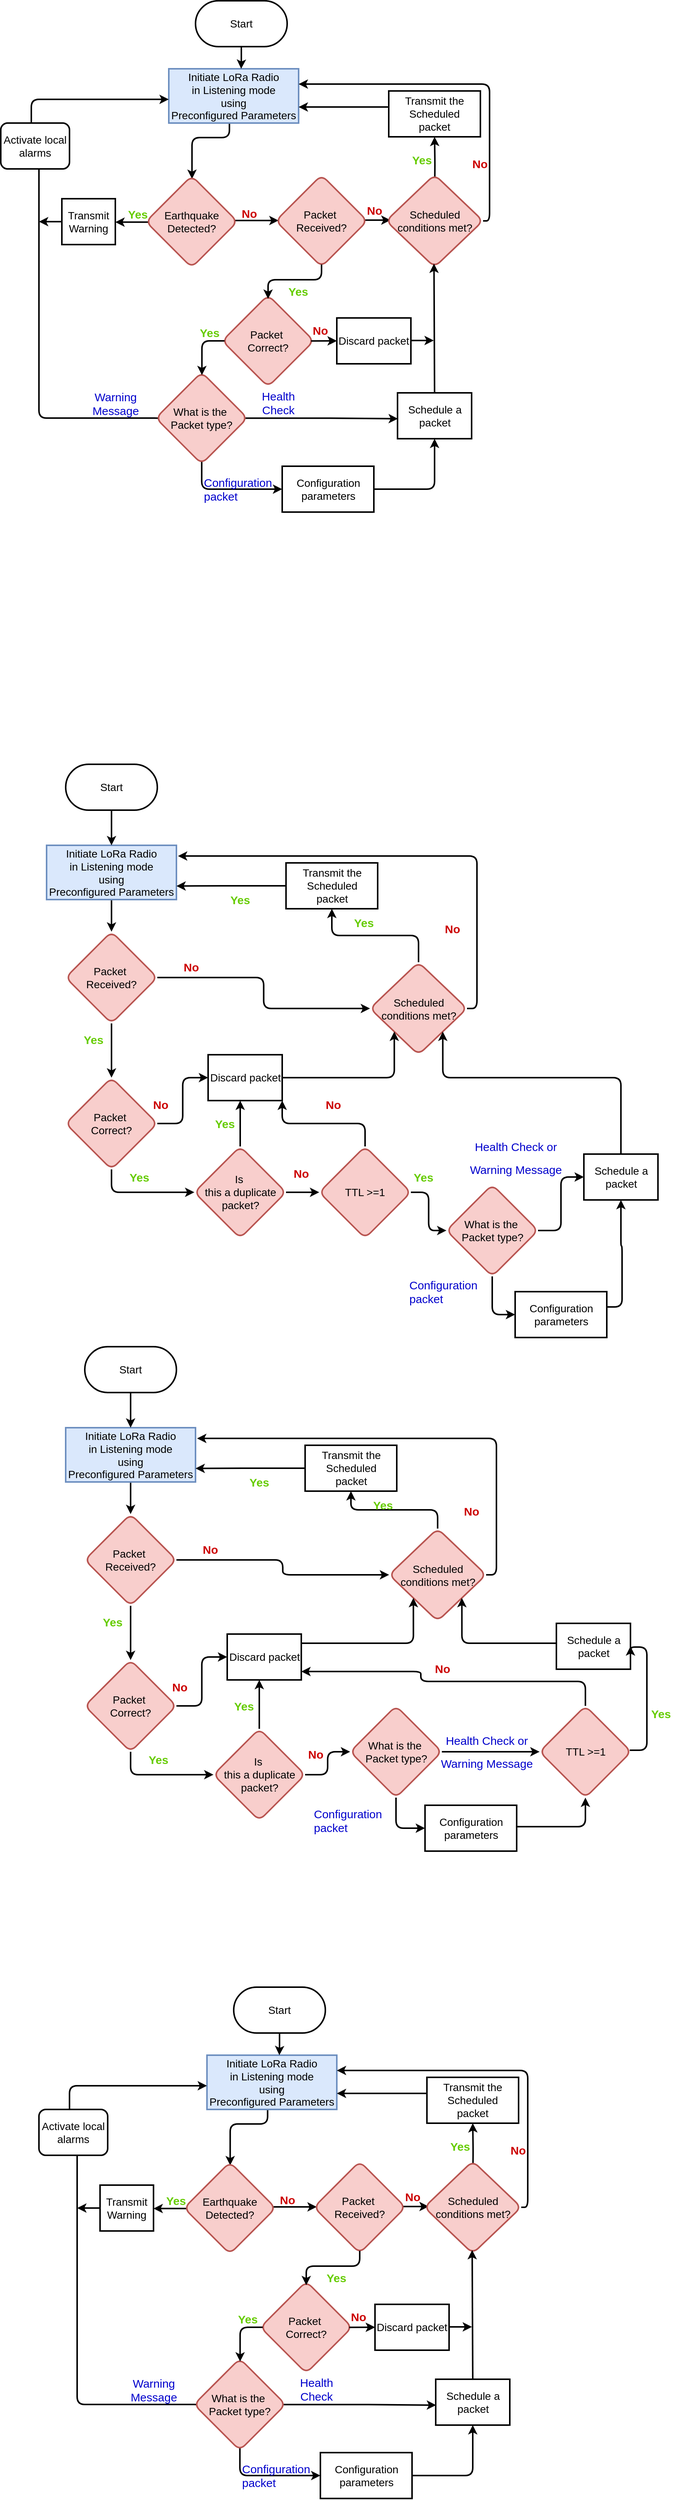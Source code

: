 <mxfile version="24.7.1" type="github">
  <diagram name="Page-1" id="nr04e7j_lgrhqmW4x8mc">
    <mxGraphModel dx="1434" dy="778" grid="1" gridSize="10" guides="1" tooltips="1" connect="1" arrows="1" fold="1" page="1" pageScale="1" pageWidth="850" pageHeight="1100" math="0" shadow="0">
      <root>
        <mxCell id="0" />
        <mxCell id="1" parent="0" />
        <mxCell id="aT8a2JC3UvmOd2hiil9d-5" style="edgeStyle=orthogonalEdgeStyle;rounded=1;orthogonalLoop=1;jettySize=auto;html=1;exitX=0.467;exitY=0.991;exitDx=0;exitDy=0;entryX=0.503;entryY=0.034;entryDx=0;entryDy=0;fontStyle=0;entryPerimeter=0;strokeWidth=2;exitPerimeter=0;" parent="1" source="aT8a2JC3UvmOd2hiil9d-2" target="aT8a2JC3UvmOd2hiil9d-14" edge="1">
          <mxGeometry relative="1" as="geometry">
            <mxPoint x="390" y="260" as="targetPoint" />
            <Array as="points">
              <mxPoint x="389" y="240" />
              <mxPoint x="340" y="240" />
            </Array>
          </mxGeometry>
        </mxCell>
        <mxCell id="aT8a2JC3UvmOd2hiil9d-2" value="Initiate LoRa Radio&lt;br style=&quot;font-size: 14px;&quot;&gt;in Listening mode&lt;div style=&quot;font-size: 14px;&quot;&gt;using&lt;/div&gt;&lt;div style=&quot;font-size: 14px;&quot;&gt;Preconfigured Parameters&lt;br&gt;&lt;/div&gt;" style="rounded=1;whiteSpace=wrap;html=1;arcSize=0;fillColor=#dae8fc;strokeColor=#6c8ebf;fontStyle=0;fontSize=14;strokeWidth=2;" parent="1" vertex="1">
          <mxGeometry x="310" y="150" width="170" height="71" as="geometry" />
        </mxCell>
        <mxCell id="aT8a2JC3UvmOd2hiil9d-18" style="edgeStyle=orthogonalEdgeStyle;rounded=1;orthogonalLoop=1;jettySize=auto;html=1;entryX=0.023;entryY=0.504;entryDx=0;entryDy=0;fontStyle=0;exitX=0.967;exitY=0.496;exitDx=0;exitDy=0;exitPerimeter=0;entryPerimeter=0;strokeWidth=2;" parent="1" edge="1">
          <mxGeometry relative="1" as="geometry">
            <mxPoint x="397.0" y="348.54" as="sourcePoint" />
            <mxPoint x="453.72" y="348.5" as="targetPoint" />
          </mxGeometry>
        </mxCell>
        <mxCell id="aT8a2JC3UvmOd2hiil9d-23" value="No" style="edgeLabel;html=1;align=center;verticalAlign=middle;resizable=0;points=[];rounded=1;fontStyle=1;fontColor=#CC0000;fontSize=15;labelBackgroundColor=none;" parent="aT8a2JC3UvmOd2hiil9d-18" vertex="1" connectable="0">
          <mxGeometry x="-0.248" y="2" relative="1" as="geometry">
            <mxPoint x="-4" y="-8" as="offset" />
          </mxGeometry>
        </mxCell>
        <mxCell id="aT8a2JC3UvmOd2hiil9d-20" style="edgeStyle=orthogonalEdgeStyle;rounded=1;orthogonalLoop=1;jettySize=auto;html=1;fontStyle=0;exitX=0.027;exitY=0.505;exitDx=0;exitDy=0;exitPerimeter=0;strokeWidth=2;" parent="1" source="aT8a2JC3UvmOd2hiil9d-14" target="aT8a2JC3UvmOd2hiil9d-19" edge="1">
          <mxGeometry relative="1" as="geometry">
            <Array as="points">
              <mxPoint x="255" y="351" />
            </Array>
          </mxGeometry>
        </mxCell>
        <mxCell id="aT8a2JC3UvmOd2hiil9d-22" value="Yes" style="edgeLabel;html=1;align=center;verticalAlign=middle;resizable=0;points=[];rounded=1;fontStyle=1;fontColor=#66CC00;fontSize=15;labelBackgroundColor=none;" parent="aT8a2JC3UvmOd2hiil9d-20" vertex="1" connectable="0">
          <mxGeometry x="-0.588" y="1" relative="1" as="geometry">
            <mxPoint x="-5" y="-12" as="offset" />
          </mxGeometry>
        </mxCell>
        <mxCell id="aT8a2JC3UvmOd2hiil9d-14" value="Earthquake&lt;br style=&quot;font-size: 14px;&quot;&gt;Detected?" style="rhombus;whiteSpace=wrap;html=1;rounded=1;fillColor=#f8cecc;strokeColor=#b85450;fontStyle=0;fontSize=14;strokeWidth=2;" parent="1" vertex="1">
          <mxGeometry x="280" y="290" width="120" height="120" as="geometry" />
        </mxCell>
        <mxCell id="PVOLsWm9la5_ibdRfDDH-19" value="" style="edgeStyle=orthogonalEdgeStyle;rounded=1;orthogonalLoop=1;jettySize=auto;html=1;strokeWidth=2;curved=0;entryX=0.046;entryY=0.492;entryDx=0;entryDy=0;entryPerimeter=0;exitX=0.958;exitY=0.492;exitDx=0;exitDy=0;exitPerimeter=0;fontStyle=0" parent="1" source="aT8a2JC3UvmOd2hiil9d-16" target="aT8a2JC3UvmOd2hiil9d-48" edge="1">
          <mxGeometry relative="1" as="geometry" />
        </mxCell>
        <mxCell id="aT8a2JC3UvmOd2hiil9d-19" value="Transmit&lt;br style=&quot;font-size: 14px;&quot;&gt;Warning" style="rounded=0;whiteSpace=wrap;html=1;fontStyle=0;fontSize=14;strokeWidth=2;" parent="1" vertex="1">
          <mxGeometry x="170" y="320" width="70" height="60" as="geometry" />
        </mxCell>
        <mxCell id="aT8a2JC3UvmOd2hiil9d-16" value="Packet&amp;nbsp;&lt;div&gt;Received?&lt;/div&gt;" style="rhombus;whiteSpace=wrap;html=1;rounded=1;fillColor=#f8cecc;strokeColor=#b85450;fontStyle=0;fontSize=14;strokeWidth=2;" parent="1" vertex="1">
          <mxGeometry x="450" y="289" width="120" height="120" as="geometry" />
        </mxCell>
        <mxCell id="aT8a2JC3UvmOd2hiil9d-28" style="edgeStyle=orthogonalEdgeStyle;rounded=1;orthogonalLoop=1;jettySize=auto;html=1;entryX=1;entryY=0.5;entryDx=0;entryDy=0;fontStyle=1;strokeWidth=2;exitX=0.065;exitY=0.519;exitDx=0;exitDy=0;exitPerimeter=0;" parent="1" source="aT8a2JC3UvmOd2hiil9d-24" edge="1">
          <mxGeometry relative="1" as="geometry">
            <mxPoint x="140" y="250" as="targetPoint" />
            <Array as="points">
              <mxPoint x="301" y="607" />
              <mxPoint x="140" y="607" />
            </Array>
            <mxPoint x="380" y="500" as="sourcePoint" />
          </mxGeometry>
        </mxCell>
        <mxCell id="aT8a2JC3UvmOd2hiil9d-29" value="Warning&lt;br style=&quot;font-size: 15px;&quot;&gt;Message" style="edgeLabel;html=1;align=center;verticalAlign=middle;resizable=0;points=[];rounded=1;labelBackgroundColor=none;fontColor=#0000CC;fontStyle=0;fontSize=15;" parent="aT8a2JC3UvmOd2hiil9d-28" vertex="1" connectable="0">
          <mxGeometry x="-0.242" y="-1" relative="1" as="geometry">
            <mxPoint x="99" y="15" as="offset" />
          </mxGeometry>
        </mxCell>
        <mxCell id="aT8a2JC3UvmOd2hiil9d-33" style="edgeStyle=orthogonalEdgeStyle;rounded=1;orthogonalLoop=1;jettySize=auto;html=1;fontStyle=1;exitX=0.978;exitY=0.501;exitDx=0;exitDy=0;exitPerimeter=0;strokeWidth=2;entryX=0.005;entryY=0.565;entryDx=0;entryDy=0;entryPerimeter=0;" parent="1" source="aT8a2JC3UvmOd2hiil9d-24" target="aT8a2JC3UvmOd2hiil9d-32" edge="1">
          <mxGeometry relative="1" as="geometry">
            <mxPoint x="609.5" y="611" as="targetPoint" />
          </mxGeometry>
        </mxCell>
        <mxCell id="aT8a2JC3UvmOd2hiil9d-36" value="Health&lt;br style=&quot;font-size: 15px;&quot;&gt;Check" style="edgeLabel;html=1;align=center;verticalAlign=middle;resizable=0;points=[];rounded=1;labelBackgroundColor=none;fontColor=#0000CC;fontStyle=0;fontSize=15;" parent="aT8a2JC3UvmOd2hiil9d-33" vertex="1" connectable="0">
          <mxGeometry x="-0.448" relative="1" as="geometry">
            <mxPoint x="-13" y="-20" as="offset" />
          </mxGeometry>
        </mxCell>
        <mxCell id="aT8a2JC3UvmOd2hiil9d-40" style="edgeStyle=orthogonalEdgeStyle;rounded=1;orthogonalLoop=1;jettySize=auto;html=1;entryX=0;entryY=0.5;entryDx=0;entryDy=0;fontStyle=1;exitX=0.501;exitY=0.967;exitDx=0;exitDy=0;exitPerimeter=0;strokeWidth=2;" parent="1" source="aT8a2JC3UvmOd2hiil9d-24" target="aT8a2JC3UvmOd2hiil9d-39" edge="1">
          <mxGeometry relative="1" as="geometry">
            <Array as="points">
              <mxPoint x="353" y="700" />
              <mxPoint x="454" y="700" />
            </Array>
          </mxGeometry>
        </mxCell>
        <mxCell id="aT8a2JC3UvmOd2hiil9d-41" value="Configuration&amp;nbsp;&lt;div style=&quot;font-size: 15px;&quot;&gt;packet&lt;/div&gt;" style="edgeLabel;html=1;align=left;verticalAlign=middle;resizable=0;points=[];rounded=1;labelBackgroundColor=none;fontColor=#0000CC;fontStyle=0;fontSize=15;" parent="aT8a2JC3UvmOd2hiil9d-40" vertex="1" connectable="0">
          <mxGeometry x="-0.223" y="-2" relative="1" as="geometry">
            <mxPoint x="-18" y="-2" as="offset" />
          </mxGeometry>
        </mxCell>
        <mxCell id="aT8a2JC3UvmOd2hiil9d-24" value="What is the&amp;nbsp;&lt;div style=&quot;font-size: 14px;&quot;&gt;Packet type?&lt;/div&gt;" style="rhombus;whiteSpace=wrap;html=1;rounded=1;fillColor=#f8cecc;strokeColor=#b85450;fontStyle=0;fontSize=14;strokeWidth=2;" parent="1" vertex="1">
          <mxGeometry x="293" y="547" width="120" height="120" as="geometry" />
        </mxCell>
        <mxCell id="aT8a2JC3UvmOd2hiil9d-31" style="edgeStyle=orthogonalEdgeStyle;rounded=1;orthogonalLoop=1;jettySize=auto;html=1;fontStyle=1;strokeWidth=2;exitX=0.456;exitY=0.017;exitDx=0;exitDy=0;exitPerimeter=0;" parent="1" source="aT8a2JC3UvmOd2hiil9d-30" edge="1">
          <mxGeometry relative="1" as="geometry">
            <mxPoint x="310" y="190" as="targetPoint" />
            <mxPoint x="80" y="230" as="sourcePoint" />
            <Array as="points">
              <mxPoint x="131" y="230" />
              <mxPoint x="130" y="230" />
              <mxPoint x="130" y="190" />
            </Array>
          </mxGeometry>
        </mxCell>
        <mxCell id="aT8a2JC3UvmOd2hiil9d-30" value="Activate local alarms" style="rounded=1;whiteSpace=wrap;html=1;fontStyle=0;fontSize=14;strokeWidth=2;" parent="1" vertex="1">
          <mxGeometry x="90" y="221" width="90" height="60" as="geometry" />
        </mxCell>
        <mxCell id="aT8a2JC3UvmOd2hiil9d-32" value="Schedule a packet" style="rounded=0;whiteSpace=wrap;html=1;fontStyle=0;fontSize=14;strokeWidth=2;" parent="1" vertex="1">
          <mxGeometry x="609.5" y="574" width="97" height="60" as="geometry" />
        </mxCell>
        <mxCell id="aT8a2JC3UvmOd2hiil9d-42" style="edgeStyle=orthogonalEdgeStyle;rounded=1;orthogonalLoop=1;jettySize=auto;html=1;entryX=0.5;entryY=1;entryDx=0;entryDy=0;fontStyle=1;strokeWidth=2;" parent="1" source="aT8a2JC3UvmOd2hiil9d-39" target="aT8a2JC3UvmOd2hiil9d-32" edge="1">
          <mxGeometry relative="1" as="geometry">
            <mxPoint x="658" y="641" as="targetPoint" />
          </mxGeometry>
        </mxCell>
        <mxCell id="aT8a2JC3UvmOd2hiil9d-39" value="Configuration&lt;div style=&quot;font-size: 14px;&quot;&gt;parameters&lt;/div&gt;" style="rounded=0;whiteSpace=wrap;html=1;fontStyle=0;fontSize=14;strokeWidth=2;" parent="1" vertex="1">
          <mxGeometry x="458.5" y="670" width="120" height="60" as="geometry" />
        </mxCell>
        <mxCell id="aT8a2JC3UvmOd2hiil9d-62" value="" style="edgeStyle=orthogonalEdgeStyle;rounded=1;orthogonalLoop=1;jettySize=auto;html=1;strokeColor=default;align=center;verticalAlign=middle;fontFamily=Helvetica;fontSize=11;fontColor=default;labelBackgroundColor=default;endArrow=classic;strokeWidth=2;" parent="1" source="aT8a2JC3UvmOd2hiil9d-44" edge="1">
          <mxGeometry relative="1" as="geometry">
            <mxPoint x="404.753" y="129" as="sourcePoint" />
            <mxPoint x="404.75" y="150" as="targetPoint" />
          </mxGeometry>
        </mxCell>
        <mxCell id="aT8a2JC3UvmOd2hiil9d-44" value="Start" style="rounded=1;whiteSpace=wrap;html=1;arcSize=50;fontStyle=0;fontSize=14;strokeWidth=2;" parent="1" vertex="1">
          <mxGeometry x="345" y="61" width="120" height="60" as="geometry" />
        </mxCell>
        <mxCell id="PVOLsWm9la5_ibdRfDDH-25" style="edgeStyle=orthogonalEdgeStyle;rounded=1;orthogonalLoop=1;jettySize=auto;html=1;exitX=0.5;exitY=0.06;exitDx=0;exitDy=0;entryX=0.5;entryY=1;entryDx=0;entryDy=0;curved=0;strokeWidth=2;exitPerimeter=0;fontStyle=0" parent="1" target="aT8a2JC3UvmOd2hiil9d-53" edge="1">
          <mxGeometry relative="1" as="geometry">
            <mxPoint x="658.0" y="313.76" as="sourcePoint" />
          </mxGeometry>
        </mxCell>
        <mxCell id="1XFwvakkwBoAosKU2_6U-1" style="edgeStyle=orthogonalEdgeStyle;shape=connector;rounded=1;orthogonalLoop=1;jettySize=auto;html=1;exitX=1;exitY=0.5;exitDx=0;exitDy=0;strokeColor=default;strokeWidth=2;align=center;verticalAlign=middle;fontFamily=Helvetica;fontSize=11;fontColor=default;fontStyle=1;labelBackgroundColor=default;endArrow=classic;flowAnimation=0;curved=0;" parent="1" source="aT8a2JC3UvmOd2hiil9d-48" target="aT8a2JC3UvmOd2hiil9d-2" edge="1">
          <mxGeometry relative="1" as="geometry">
            <Array as="points">
              <mxPoint x="730" y="349" />
              <mxPoint x="730" y="170" />
            </Array>
          </mxGeometry>
        </mxCell>
        <mxCell id="aT8a2JC3UvmOd2hiil9d-48" value="Scheduled&lt;br style=&quot;font-size: 14px;&quot;&gt;conditions met?" style="rhombus;whiteSpace=wrap;html=1;rounded=1;fillColor=#f8cecc;strokeColor=#b85450;fontStyle=0;fontSize=14;strokeWidth=2;" parent="1" vertex="1">
          <mxGeometry x="594.5" y="288.5" width="127" height="121" as="geometry" />
        </mxCell>
        <mxCell id="aT8a2JC3UvmOd2hiil9d-56" style="edgeStyle=orthogonalEdgeStyle;rounded=0;orthogonalLoop=1;jettySize=auto;html=1;entryX=1;entryY=0.5;entryDx=0;entryDy=0;flowAnimation=0;fontStyle=1;strokeWidth=2;" parent="1" edge="1">
          <mxGeometry relative="1" as="geometry">
            <mxPoint x="598" y="200.0" as="sourcePoint" />
            <mxPoint x="480" y="200" as="targetPoint" />
          </mxGeometry>
        </mxCell>
        <mxCell id="aT8a2JC3UvmOd2hiil9d-53" value="Transmit the&lt;br style=&quot;font-size: 14px;&quot;&gt;Scheduled&lt;br style=&quot;font-size: 14px;&quot;&gt;packet" style="rounded=0;whiteSpace=wrap;html=1;fontStyle=0;fontSize=14;strokeWidth=2;" parent="1" vertex="1">
          <mxGeometry x="598" y="179" width="120" height="60" as="geometry" />
        </mxCell>
        <mxCell id="aT8a2JC3UvmOd2hiil9d-61" value="Yes" style="edgeLabel;html=1;align=center;verticalAlign=middle;resizable=0;points=[];fontStyle=1;fontColor=#66CC00;fontSize=15;labelBackgroundColor=none;" parent="1" vertex="1" connectable="0">
          <mxGeometry x="657.001" y="268.997" as="geometry">
            <mxPoint x="-16" as="offset" />
          </mxGeometry>
        </mxCell>
        <mxCell id="PVOLsWm9la5_ibdRfDDH-7" value="" style="endArrow=classic;html=1;rounded=1;exitX=0;exitY=0.5;exitDx=0;exitDy=0;curved=0;strokeWidth=2;fontStyle=0" parent="1" source="aT8a2JC3UvmOd2hiil9d-19" edge="1">
          <mxGeometry width="50" height="50" relative="1" as="geometry">
            <mxPoint x="220" y="240" as="sourcePoint" />
            <mxPoint x="140" y="350" as="targetPoint" />
          </mxGeometry>
        </mxCell>
        <mxCell id="PVOLsWm9la5_ibdRfDDH-18" value="&lt;b&gt;No&lt;/b&gt;" style="edgeLabel;html=1;align=center;verticalAlign=middle;resizable=0;points=[];rounded=1;fontStyle=0;fontColor=#CC0000;fontSize=15;labelBackgroundColor=none;" parent="1" connectable="0" vertex="1">
          <mxGeometry x="429.999" y="349.995" as="geometry">
            <mxPoint x="149" y="-15" as="offset" />
          </mxGeometry>
        </mxCell>
        <mxCell id="xMT419_eGAwAGplKJhdd-25" value="" style="edgeStyle=orthogonalEdgeStyle;rounded=0;orthogonalLoop=1;jettySize=auto;html=1;" parent="1" source="xMT419_eGAwAGplKJhdd-1" target="xMT419_eGAwAGplKJhdd-21" edge="1">
          <mxGeometry relative="1" as="geometry" />
        </mxCell>
        <mxCell id="xMT419_eGAwAGplKJhdd-1" value="&lt;div&gt;Packet&amp;nbsp;&lt;/div&gt;&lt;div&gt;Correct?&lt;/div&gt;" style="rhombus;whiteSpace=wrap;html=1;rounded=1;fillColor=#f8cecc;strokeColor=#b85450;fontStyle=0;fontSize=14;strokeWidth=2;" parent="1" vertex="1">
          <mxGeometry x="380" y="446" width="120" height="120" as="geometry" />
        </mxCell>
        <mxCell id="xMT419_eGAwAGplKJhdd-10" style="edgeStyle=orthogonalEdgeStyle;rounded=1;orthogonalLoop=1;jettySize=auto;html=1;fontStyle=1;strokeWidth=2;entryX=0.503;entryY=0.032;entryDx=0;entryDy=0;entryPerimeter=0;" parent="1" target="aT8a2JC3UvmOd2hiil9d-24" edge="1">
          <mxGeometry relative="1" as="geometry">
            <Array as="points">
              <mxPoint x="353" y="506" />
            </Array>
            <mxPoint x="383" y="506" as="sourcePoint" />
            <mxPoint x="353" y="576" as="targetPoint" />
          </mxGeometry>
        </mxCell>
        <mxCell id="xMT419_eGAwAGplKJhdd-11" value="Yes" style="edgeLabel;html=1;align=center;verticalAlign=middle;resizable=0;points=[];rounded=1;fontStyle=1;fontColor=#66CC00;fontSize=15;labelBackgroundColor=none;" parent="xMT419_eGAwAGplKJhdd-10" vertex="1" connectable="0">
          <mxGeometry x="-0.588" y="1" relative="1" as="geometry">
            <mxPoint x="-5" y="-12" as="offset" />
          </mxGeometry>
        </mxCell>
        <mxCell id="xMT419_eGAwAGplKJhdd-17" value="" style="endArrow=classic;html=1;rounded=1;exitX=0.5;exitY=0;exitDx=0;exitDy=0;entryX=0.494;entryY=0.962;entryDx=0;entryDy=0;entryPerimeter=0;curved=0;strokeWidth=2;" parent="1" source="aT8a2JC3UvmOd2hiil9d-32" target="aT8a2JC3UvmOd2hiil9d-48" edge="1">
          <mxGeometry width="50" height="50" relative="1" as="geometry">
            <mxPoint x="659" y="517" as="sourcePoint" />
            <mxPoint x="656.968" y="378.539" as="targetPoint" />
          </mxGeometry>
        </mxCell>
        <mxCell id="xMT419_eGAwAGplKJhdd-18" value="" style="endArrow=classic;html=1;rounded=1;exitX=0.5;exitY=0.975;exitDx=0;exitDy=0;curved=0;strokeWidth=2;entryX=0.5;entryY=0;entryDx=0;entryDy=0;exitPerimeter=0;" parent="1" source="aT8a2JC3UvmOd2hiil9d-16" edge="1">
          <mxGeometry width="50" height="50" relative="1" as="geometry">
            <mxPoint x="510" y="414" as="sourcePoint" />
            <mxPoint x="440" y="451" as="targetPoint" />
            <Array as="points">
              <mxPoint x="510" y="426" />
              <mxPoint x="440" y="426" />
            </Array>
          </mxGeometry>
        </mxCell>
        <mxCell id="xMT419_eGAwAGplKJhdd-20" value="Yes" style="edgeLabel;html=1;align=center;verticalAlign=middle;resizable=0;points=[];rounded=1;fontStyle=1;fontColor=#66CC00;fontSize=15;labelBackgroundColor=none;" parent="1" vertex="1" connectable="0">
          <mxGeometry x="480" y="440" as="geometry">
            <mxPoint x="-1" y="1" as="offset" />
          </mxGeometry>
        </mxCell>
        <mxCell id="xMT419_eGAwAGplKJhdd-21" value="Discard packet" style="rounded=0;whiteSpace=wrap;html=1;fontStyle=0;fontSize=14;strokeWidth=2;" parent="1" vertex="1">
          <mxGeometry x="530" y="476" width="97" height="60" as="geometry" />
        </mxCell>
        <mxCell id="xMT419_eGAwAGplKJhdd-22" value="" style="endArrow=classic;html=1;rounded=1;entryX=0;entryY=0.5;entryDx=0;entryDy=0;curved=0;strokeWidth=2;exitX=0.969;exitY=0.501;exitDx=0;exitDy=0;exitPerimeter=0;" parent="1" source="xMT419_eGAwAGplKJhdd-1" target="xMT419_eGAwAGplKJhdd-21" edge="1">
          <mxGeometry width="50" height="50" relative="1" as="geometry">
            <mxPoint x="500" y="506" as="sourcePoint" />
            <mxPoint x="470" y="516" as="targetPoint" />
          </mxGeometry>
        </mxCell>
        <mxCell id="xMT419_eGAwAGplKJhdd-23" value="" style="endArrow=classic;html=1;rounded=1;entryX=0;entryY=0.5;entryDx=0;entryDy=0;exitX=1;exitY=0.5;exitDx=0;exitDy=0;curved=0;strokeWidth=2;" parent="1" edge="1">
          <mxGeometry width="50" height="50" relative="1" as="geometry">
            <mxPoint x="627" y="505.5" as="sourcePoint" />
            <mxPoint x="657" y="505.5" as="targetPoint" />
          </mxGeometry>
        </mxCell>
        <mxCell id="xMT419_eGAwAGplKJhdd-24" value="No" style="edgeLabel;html=1;align=center;verticalAlign=middle;resizable=0;points=[];rounded=1;fontStyle=1;fontColor=#CC0000;fontSize=15;labelBackgroundColor=none;" parent="1" vertex="1" connectable="0">
          <mxGeometry x="507.999" y="491.525" as="geometry" />
        </mxCell>
        <mxCell id="iCfGl1xUMJOLYQ3UmWG8-1" value="&lt;b&gt;No&lt;/b&gt;" style="edgeLabel;html=1;align=center;verticalAlign=middle;resizable=0;points=[];rounded=1;fontStyle=0;fontColor=#CC0000;fontSize=15;labelBackgroundColor=none;" parent="1" connectable="0" vertex="1">
          <mxGeometry x="567.999" y="288.495" as="geometry">
            <mxPoint x="149" y="-15" as="offset" />
          </mxGeometry>
        </mxCell>
        <mxCell id="5e5JNWEMtE15wkdzbp1a-5" style="edgeStyle=orthogonalEdgeStyle;rounded=1;orthogonalLoop=1;jettySize=auto;html=1;entryX=0.5;entryY=0;entryDx=0;entryDy=0;strokeColor=default;strokeWidth=2;align=center;verticalAlign=middle;fontFamily=Helvetica;fontSize=11;fontColor=default;labelBackgroundColor=default;endArrow=classic;" parent="1" source="5e5JNWEMtE15wkdzbp1a-6" target="5e5JNWEMtE15wkdzbp1a-9" edge="1">
          <mxGeometry relative="1" as="geometry">
            <Array as="points">
              <mxPoint x="235" y="1260" />
              <mxPoint x="235" y="1260" />
            </Array>
          </mxGeometry>
        </mxCell>
        <mxCell id="5e5JNWEMtE15wkdzbp1a-6" value="Initiate LoRa Radio&lt;br style=&quot;font-size: 14px;&quot;&gt;in Listening mode&lt;div style=&quot;font-size: 14px;&quot;&gt;using&lt;/div&gt;&lt;div style=&quot;font-size: 14px;&quot;&gt;Preconfigured Parameters&lt;br&gt;&lt;/div&gt;" style="rounded=1;whiteSpace=wrap;html=1;arcSize=0;fillColor=#dae8fc;strokeColor=#6c8ebf;fontStyle=0;fontSize=14;strokeWidth=2;" parent="1" vertex="1">
          <mxGeometry x="150" y="1166" width="170" height="71" as="geometry" />
        </mxCell>
        <mxCell id="5e5JNWEMtE15wkdzbp1a-7" value="" style="edgeStyle=orthogonalEdgeStyle;rounded=1;orthogonalLoop=1;jettySize=auto;html=1;strokeColor=default;align=center;verticalAlign=middle;fontFamily=Helvetica;fontSize=11;fontColor=default;labelBackgroundColor=default;endArrow=classic;strokeWidth=2;" parent="1" source="5e5JNWEMtE15wkdzbp1a-8" target="5e5JNWEMtE15wkdzbp1a-6" edge="1">
          <mxGeometry relative="1" as="geometry">
            <mxPoint x="239.753" y="1128" as="sourcePoint" />
            <mxPoint x="239.75" y="1149" as="targetPoint" />
            <Array as="points">
              <mxPoint x="235" y="1140" />
              <mxPoint x="235" y="1140" />
            </Array>
          </mxGeometry>
        </mxCell>
        <mxCell id="5e5JNWEMtE15wkdzbp1a-8" value="Start" style="rounded=1;whiteSpace=wrap;html=1;arcSize=50;fontStyle=0;fontSize=14;strokeWidth=2;" parent="1" vertex="1">
          <mxGeometry x="175" y="1060" width="120" height="60" as="geometry" />
        </mxCell>
        <mxCell id="5e5JNWEMtE15wkdzbp1a-63" style="edgeStyle=orthogonalEdgeStyle;shape=connector;rounded=1;orthogonalLoop=1;jettySize=auto;html=1;exitX=0.5;exitY=1;exitDx=0;exitDy=0;entryX=0.5;entryY=0;entryDx=0;entryDy=0;strokeColor=default;strokeWidth=2;align=center;verticalAlign=middle;fontFamily=Helvetica;fontSize=11;fontColor=default;fontStyle=0;labelBackgroundColor=default;endArrow=classic;" parent="1" source="5e5JNWEMtE15wkdzbp1a-9" target="5e5JNWEMtE15wkdzbp1a-62" edge="1">
          <mxGeometry relative="1" as="geometry" />
        </mxCell>
        <mxCell id="5e5JNWEMtE15wkdzbp1a-9" value="Packet&amp;nbsp;&lt;div&gt;Received?&lt;/div&gt;" style="rhombus;whiteSpace=wrap;html=1;rounded=1;fillColor=#f8cecc;strokeColor=#b85450;fontStyle=0;fontSize=14;strokeWidth=2;" parent="1" vertex="1">
          <mxGeometry x="175" y="1279" width="120" height="120" as="geometry" />
        </mxCell>
        <mxCell id="5e5JNWEMtE15wkdzbp1a-10" value="" style="edgeStyle=orthogonalEdgeStyle;rounded=1;orthogonalLoop=1;jettySize=auto;html=1;strokeWidth=2;curved=0;exitX=1;exitY=0.5;exitDx=0;exitDy=0;fontStyle=0" parent="1" source="5e5JNWEMtE15wkdzbp1a-9" target="5e5JNWEMtE15wkdzbp1a-13" edge="1">
          <mxGeometry relative="1" as="geometry">
            <mxPoint x="407" y="1358" as="sourcePoint" />
          </mxGeometry>
        </mxCell>
        <mxCell id="5e5JNWEMtE15wkdzbp1a-11" style="edgeStyle=orthogonalEdgeStyle;rounded=1;orthogonalLoop=1;jettySize=auto;html=1;exitX=0.5;exitY=0;exitDx=0;exitDy=0;entryX=0.5;entryY=1;entryDx=0;entryDy=0;curved=0;strokeWidth=2;fontStyle=0" parent="1" source="5e5JNWEMtE15wkdzbp1a-13" target="5e5JNWEMtE15wkdzbp1a-15" edge="1">
          <mxGeometry relative="1" as="geometry">
            <mxPoint x="500.0" y="1323.76" as="sourcePoint" />
          </mxGeometry>
        </mxCell>
        <mxCell id="5e5JNWEMtE15wkdzbp1a-12" style="edgeStyle=orthogonalEdgeStyle;shape=connector;rounded=1;orthogonalLoop=1;jettySize=auto;html=1;exitX=1;exitY=0.5;exitDx=0;exitDy=0;strokeColor=default;strokeWidth=2;align=center;verticalAlign=middle;fontFamily=Helvetica;fontSize=11;fontColor=default;fontStyle=1;labelBackgroundColor=default;endArrow=classic;flowAnimation=0;curved=0;" parent="1" source="5e5JNWEMtE15wkdzbp1a-13" edge="1">
          <mxGeometry relative="1" as="geometry">
            <Array as="points">
              <mxPoint x="713.5" y="1380" />
              <mxPoint x="713.5" y="1180" />
            </Array>
            <mxPoint x="322" y="1180" as="targetPoint" />
          </mxGeometry>
        </mxCell>
        <mxCell id="5e5JNWEMtE15wkdzbp1a-13" value="Scheduled&lt;br style=&quot;font-size: 14px;&quot;&gt;conditions met?" style="rhombus;whiteSpace=wrap;html=1;rounded=1;fillColor=#f8cecc;strokeColor=#b85450;fontStyle=0;fontSize=14;strokeWidth=2;" parent="1" vertex="1">
          <mxGeometry x="573.5" y="1319" width="127" height="121" as="geometry" />
        </mxCell>
        <mxCell id="5e5JNWEMtE15wkdzbp1a-38" style="edgeStyle=orthogonalEdgeStyle;shape=connector;rounded=1;orthogonalLoop=1;jettySize=auto;html=1;entryX=1;entryY=0.75;entryDx=0;entryDy=0;strokeColor=default;strokeWidth=2;align=center;verticalAlign=middle;fontFamily=Helvetica;fontSize=11;fontColor=default;fontStyle=0;labelBackgroundColor=default;endArrow=classic;" parent="1" source="5e5JNWEMtE15wkdzbp1a-15" target="5e5JNWEMtE15wkdzbp1a-6" edge="1">
          <mxGeometry relative="1" as="geometry" />
        </mxCell>
        <mxCell id="5e5JNWEMtE15wkdzbp1a-15" value="Transmit the&lt;br style=&quot;font-size: 14px;&quot;&gt;Scheduled&lt;br style=&quot;font-size: 14px;&quot;&gt;packet" style="rounded=0;whiteSpace=wrap;html=1;fontStyle=0;fontSize=14;strokeWidth=2;" parent="1" vertex="1">
          <mxGeometry x="463.5" y="1189" width="120" height="60" as="geometry" />
        </mxCell>
        <mxCell id="5e5JNWEMtE15wkdzbp1a-16" value="Yes" style="edgeLabel;html=1;align=center;verticalAlign=middle;resizable=0;points=[];fontStyle=1;fontColor=#66CC00;fontSize=15;labelBackgroundColor=none;" parent="1" vertex="1" connectable="0">
          <mxGeometry x="418.501" y="1236.997" as="geometry">
            <mxPoint x="-16" as="offset" />
          </mxGeometry>
        </mxCell>
        <mxCell id="5e5JNWEMtE15wkdzbp1a-17" value="&lt;b&gt;No&lt;/b&gt;" style="edgeLabel;html=1;align=center;verticalAlign=middle;resizable=0;points=[];rounded=1;fontStyle=0;fontColor=#CC0000;fontSize=15;labelBackgroundColor=none;" parent="1" connectable="0" vertex="1">
          <mxGeometry x="189.999" y="1339.995" as="geometry">
            <mxPoint x="149" y="-15" as="offset" />
          </mxGeometry>
        </mxCell>
        <mxCell id="5e5JNWEMtE15wkdzbp1a-18" value="&lt;b&gt;No&lt;/b&gt;" style="edgeLabel;html=1;align=center;verticalAlign=middle;resizable=0;points=[];rounded=1;fontStyle=0;fontColor=#CC0000;fontSize=15;labelBackgroundColor=none;" parent="1" connectable="0" vertex="1">
          <mxGeometry x="531.499" y="1289.995" as="geometry">
            <mxPoint x="149" y="-15" as="offset" />
          </mxGeometry>
        </mxCell>
        <mxCell id="5e5JNWEMtE15wkdzbp1a-65" style="edgeStyle=orthogonalEdgeStyle;shape=connector;rounded=1;orthogonalLoop=1;jettySize=auto;html=1;entryX=0;entryY=0.5;entryDx=0;entryDy=0;strokeColor=default;strokeWidth=2;align=center;verticalAlign=middle;fontFamily=Helvetica;fontSize=11;fontColor=default;fontStyle=0;labelBackgroundColor=default;endArrow=classic;" parent="1" source="5e5JNWEMtE15wkdzbp1a-56" target="5e5JNWEMtE15wkdzbp1a-60" edge="1">
          <mxGeometry relative="1" as="geometry" />
        </mxCell>
        <mxCell id="5e5JNWEMtE15wkdzbp1a-56" value="&lt;div&gt;Is&amp;nbsp;&lt;/div&gt;&lt;div&gt;this a duplicate&lt;/div&gt;&lt;div&gt;packet?&lt;br&gt;&lt;/div&gt;" style="rhombus;whiteSpace=wrap;html=1;rounded=1;fillColor=#f8cecc;strokeColor=#b85450;fontStyle=0;fontSize=14;strokeWidth=2;" parent="1" vertex="1">
          <mxGeometry x="343.5" y="1560" width="120" height="120" as="geometry" />
        </mxCell>
        <mxCell id="5e5JNWEMtE15wkdzbp1a-76" style="edgeStyle=orthogonalEdgeStyle;shape=connector;rounded=1;orthogonalLoop=1;jettySize=auto;html=1;entryX=0;entryY=0.5;entryDx=0;entryDy=0;strokeColor=default;strokeWidth=2;align=center;verticalAlign=middle;fontFamily=Helvetica;fontSize=11;fontColor=default;fontStyle=0;labelBackgroundColor=default;endArrow=classic;" parent="1" source="5e5JNWEMtE15wkdzbp1a-60" target="5e5JNWEMtE15wkdzbp1a-72" edge="1">
          <mxGeometry relative="1" as="geometry" />
        </mxCell>
        <mxCell id="5e5JNWEMtE15wkdzbp1a-91" style="edgeStyle=orthogonalEdgeStyle;shape=connector;rounded=1;orthogonalLoop=1;jettySize=auto;html=1;exitX=0.5;exitY=0;exitDx=0;exitDy=0;entryX=1;entryY=1;entryDx=0;entryDy=0;strokeColor=default;strokeWidth=2;align=center;verticalAlign=middle;fontFamily=Helvetica;fontSize=11;fontColor=default;fontStyle=0;labelBackgroundColor=default;endArrow=classic;" parent="1" source="5e5JNWEMtE15wkdzbp1a-60" target="5e5JNWEMtE15wkdzbp1a-66" edge="1">
          <mxGeometry relative="1" as="geometry" />
        </mxCell>
        <mxCell id="5e5JNWEMtE15wkdzbp1a-60" value="TTL &amp;gt;=1 " style="rhombus;whiteSpace=wrap;html=1;rounded=1;fillColor=#f8cecc;strokeColor=#b85450;fontStyle=0;fontSize=14;strokeWidth=2;" parent="1" vertex="1">
          <mxGeometry x="507" y="1560" width="120" height="120" as="geometry" />
        </mxCell>
        <mxCell id="5e5JNWEMtE15wkdzbp1a-64" style="edgeStyle=orthogonalEdgeStyle;shape=connector;rounded=1;orthogonalLoop=1;jettySize=auto;html=1;exitX=0.5;exitY=1;exitDx=0;exitDy=0;strokeColor=default;strokeWidth=2;align=center;verticalAlign=middle;fontFamily=Helvetica;fontSize=11;fontColor=default;fontStyle=0;labelBackgroundColor=default;endArrow=classic;entryX=0;entryY=0.5;entryDx=0;entryDy=0;" parent="1" source="5e5JNWEMtE15wkdzbp1a-62" target="5e5JNWEMtE15wkdzbp1a-56" edge="1">
          <mxGeometry relative="1" as="geometry">
            <Array as="points">
              <mxPoint x="235.5" y="1620" />
            </Array>
          </mxGeometry>
        </mxCell>
        <mxCell id="5e5JNWEMtE15wkdzbp1a-80" style="edgeStyle=orthogonalEdgeStyle;shape=connector;rounded=1;orthogonalLoop=1;jettySize=auto;html=1;entryX=0;entryY=0.5;entryDx=0;entryDy=0;strokeColor=default;strokeWidth=2;align=center;verticalAlign=middle;fontFamily=Helvetica;fontSize=11;fontColor=default;fontStyle=0;labelBackgroundColor=default;endArrow=classic;" parent="1" source="5e5JNWEMtE15wkdzbp1a-62" target="5e5JNWEMtE15wkdzbp1a-66" edge="1">
          <mxGeometry relative="1" as="geometry" />
        </mxCell>
        <mxCell id="5e5JNWEMtE15wkdzbp1a-62" value="&lt;div&gt;Packet&amp;nbsp;&lt;/div&gt;&lt;div&gt;Correct?&lt;/div&gt;" style="rhombus;whiteSpace=wrap;html=1;rounded=1;fillColor=#f8cecc;strokeColor=#b85450;fontStyle=0;fontSize=14;strokeWidth=2;" parent="1" vertex="1">
          <mxGeometry x="175" y="1470" width="120" height="120" as="geometry" />
        </mxCell>
        <mxCell id="5e5JNWEMtE15wkdzbp1a-83" style="edgeStyle=orthogonalEdgeStyle;shape=connector;rounded=1;orthogonalLoop=1;jettySize=auto;html=1;strokeColor=default;strokeWidth=2;align=center;verticalAlign=middle;fontFamily=Helvetica;fontSize=11;fontColor=default;fontStyle=0;labelBackgroundColor=default;endArrow=classic;entryX=0;entryY=1;entryDx=0;entryDy=0;" parent="1" source="5e5JNWEMtE15wkdzbp1a-66" target="5e5JNWEMtE15wkdzbp1a-13" edge="1">
          <mxGeometry relative="1" as="geometry">
            <mxPoint x="633.5" y="1470" as="targetPoint" />
            <Array as="points">
              <mxPoint x="605.5" y="1470" />
            </Array>
          </mxGeometry>
        </mxCell>
        <mxCell id="5e5JNWEMtE15wkdzbp1a-66" value="Discard packet" style="rounded=0;whiteSpace=wrap;html=1;fontStyle=0;fontSize=14;strokeWidth=2;" parent="1" vertex="1">
          <mxGeometry x="361.5" y="1440" width="97" height="60" as="geometry" />
        </mxCell>
        <mxCell id="5e5JNWEMtE15wkdzbp1a-67" value="Configuration&amp;nbsp;&lt;div style=&quot;font-size: 15px;&quot;&gt;packet&lt;/div&gt;" style="edgeLabel;html=1;align=left;verticalAlign=middle;resizable=0;points=[];rounded=1;labelBackgroundColor=none;fontColor=#0000CC;fontStyle=0;fontSize=15;" parent="1" vertex="1" connectable="0">
          <mxGeometry x="623.495" y="1750.004" as="geometry" />
        </mxCell>
        <mxCell id="5e5JNWEMtE15wkdzbp1a-68" style="edgeStyle=orthogonalEdgeStyle;shape=connector;rounded=1;orthogonalLoop=1;jettySize=auto;html=1;strokeColor=default;strokeWidth=2;align=center;verticalAlign=middle;fontFamily=Helvetica;fontSize=11;fontColor=default;labelBackgroundColor=default;endArrow=classic;entryX=0.5;entryY=1;entryDx=0;entryDy=0;" parent="1" source="5e5JNWEMtE15wkdzbp1a-69" target="5e5JNWEMtE15wkdzbp1a-73" edge="1">
          <mxGeometry relative="1" as="geometry">
            <mxPoint x="1060.5" y="1660" as="targetPoint" />
            <Array as="points">
              <mxPoint x="903.5" y="1770" />
              <mxPoint x="903.5" y="1690" />
              <mxPoint x="902.5" y="1690" />
            </Array>
          </mxGeometry>
        </mxCell>
        <mxCell id="5e5JNWEMtE15wkdzbp1a-69" value="Configuration&lt;div style=&quot;font-size: 14px;&quot;&gt;parameters&lt;/div&gt;" style="rounded=0;whiteSpace=wrap;html=1;fontStyle=0;fontSize=14;strokeWidth=2;" parent="1" vertex="1">
          <mxGeometry x="763.5" y="1750" width="120" height="60" as="geometry" />
        </mxCell>
        <mxCell id="5e5JNWEMtE15wkdzbp1a-70" style="edgeStyle=orthogonalEdgeStyle;shape=connector;rounded=1;orthogonalLoop=1;jettySize=auto;html=1;exitX=0.5;exitY=1;exitDx=0;exitDy=0;entryX=0;entryY=0.5;entryDx=0;entryDy=0;strokeColor=default;strokeWidth=2;align=center;verticalAlign=middle;fontFamily=Helvetica;fontSize=11;fontColor=default;labelBackgroundColor=default;endArrow=classic;" parent="1" source="5e5JNWEMtE15wkdzbp1a-72" target="5e5JNWEMtE15wkdzbp1a-69" edge="1">
          <mxGeometry relative="1" as="geometry" />
        </mxCell>
        <mxCell id="5e5JNWEMtE15wkdzbp1a-71" style="edgeStyle=orthogonalEdgeStyle;shape=connector;rounded=1;orthogonalLoop=1;jettySize=auto;html=1;entryX=0;entryY=0.5;entryDx=0;entryDy=0;strokeColor=default;strokeWidth=2;align=center;verticalAlign=middle;fontFamily=Helvetica;fontSize=11;fontColor=default;labelBackgroundColor=default;endArrow=classic;" parent="1" source="5e5JNWEMtE15wkdzbp1a-72" target="5e5JNWEMtE15wkdzbp1a-73" edge="1">
          <mxGeometry relative="1" as="geometry" />
        </mxCell>
        <mxCell id="5e5JNWEMtE15wkdzbp1a-72" value="What is the&amp;nbsp;&lt;div style=&quot;font-size: 14px;&quot;&gt;Packet type?&lt;/div&gt;" style="rhombus;whiteSpace=wrap;html=1;rounded=1;fillColor=#f8cecc;strokeColor=#b85450;fontStyle=0;fontSize=14;strokeWidth=2;" parent="1" vertex="1">
          <mxGeometry x="673.5" y="1610" width="120" height="120" as="geometry" />
        </mxCell>
        <mxCell id="5e5JNWEMtE15wkdzbp1a-85" style="edgeStyle=orthogonalEdgeStyle;shape=connector;rounded=1;orthogonalLoop=1;jettySize=auto;html=1;entryX=1;entryY=1;entryDx=0;entryDy=0;strokeColor=default;strokeWidth=2;align=center;verticalAlign=middle;fontFamily=Helvetica;fontSize=11;fontColor=default;fontStyle=0;labelBackgroundColor=default;endArrow=classic;" parent="1" source="5e5JNWEMtE15wkdzbp1a-73" target="5e5JNWEMtE15wkdzbp1a-13" edge="1">
          <mxGeometry relative="1" as="geometry">
            <Array as="points">
              <mxPoint x="902.5" y="1470" />
              <mxPoint x="668.5" y="1470" />
            </Array>
          </mxGeometry>
        </mxCell>
        <mxCell id="5e5JNWEMtE15wkdzbp1a-73" value="Schedule a packet" style="rounded=0;whiteSpace=wrap;html=1;fontStyle=0;fontSize=14;strokeWidth=2;" parent="1" vertex="1">
          <mxGeometry x="853.5" y="1570" width="97" height="60" as="geometry" />
        </mxCell>
        <mxCell id="5e5JNWEMtE15wkdzbp1a-77" value="" style="group" parent="1" vertex="1" connectable="0">
          <mxGeometry x="763.5" y="1560.003" width="0.004" height="29.992" as="geometry" />
        </mxCell>
        <mxCell id="5e5JNWEMtE15wkdzbp1a-74" value="Warning Message" style="edgeLabel;html=1;align=center;verticalAlign=middle;resizable=0;points=[];rounded=1;labelBackgroundColor=none;fontColor=#0000CC;fontStyle=0;fontSize=15;" parent="5e5JNWEMtE15wkdzbp1a-77" vertex="1" connectable="0">
          <mxGeometry y="29.992" as="geometry" />
        </mxCell>
        <mxCell id="5e5JNWEMtE15wkdzbp1a-75" value="Health Check or" style="edgeLabel;html=1;align=center;verticalAlign=middle;resizable=0;points=[];rounded=1;labelBackgroundColor=none;fontColor=#0000CC;fontStyle=0;fontSize=15;" parent="5e5JNWEMtE15wkdzbp1a-77" vertex="1" connectable="0">
          <mxGeometry x="0.004" as="geometry" />
        </mxCell>
        <mxCell id="5e5JNWEMtE15wkdzbp1a-81" style="edgeStyle=orthogonalEdgeStyle;shape=connector;rounded=1;orthogonalLoop=1;jettySize=auto;html=1;entryX=0.433;entryY=1;entryDx=0;entryDy=0;entryPerimeter=0;strokeColor=default;strokeWidth=2;align=center;verticalAlign=middle;fontFamily=Helvetica;fontSize=11;fontColor=default;fontStyle=0;labelBackgroundColor=default;endArrow=classic;" parent="1" source="5e5JNWEMtE15wkdzbp1a-56" target="5e5JNWEMtE15wkdzbp1a-66" edge="1">
          <mxGeometry relative="1" as="geometry" />
        </mxCell>
        <mxCell id="5e5JNWEMtE15wkdzbp1a-86" value="Yes" style="edgeLabel;html=1;align=center;verticalAlign=middle;resizable=0;points=[];fontStyle=1;fontColor=#66CC00;fontSize=15;labelBackgroundColor=none;" parent="1" vertex="1" connectable="0">
          <mxGeometry x="763.501" y="1269.997" as="geometry">
            <mxPoint x="-199" y="-3" as="offset" />
          </mxGeometry>
        </mxCell>
        <mxCell id="5e5JNWEMtE15wkdzbp1a-87" value="Yes" style="edgeLabel;html=1;align=center;verticalAlign=middle;resizable=0;points=[];fontStyle=1;fontColor=#66CC00;fontSize=15;labelBackgroundColor=none;" parent="1" vertex="1" connectable="0">
          <mxGeometry x="398.501" y="1529.997" as="geometry">
            <mxPoint x="-16" as="offset" />
          </mxGeometry>
        </mxCell>
        <mxCell id="5e5JNWEMtE15wkdzbp1a-88" value="Yes" style="edgeLabel;html=1;align=center;verticalAlign=middle;resizable=0;points=[];fontStyle=1;fontColor=#66CC00;fontSize=15;labelBackgroundColor=none;" parent="1" vertex="1" connectable="0">
          <mxGeometry x="286.491" y="1599.997" as="geometry">
            <mxPoint x="-16" as="offset" />
          </mxGeometry>
        </mxCell>
        <mxCell id="5e5JNWEMtE15wkdzbp1a-89" value="Yes" style="edgeLabel;html=1;align=center;verticalAlign=middle;resizable=0;points=[];fontStyle=1;fontColor=#66CC00;fontSize=15;labelBackgroundColor=none;" parent="1" vertex="1" connectable="0">
          <mxGeometry x="226.501" y="1419.997" as="geometry">
            <mxPoint x="-16" as="offset" />
          </mxGeometry>
        </mxCell>
        <mxCell id="5e5JNWEMtE15wkdzbp1a-90" value="Yes" style="edgeLabel;html=1;align=center;verticalAlign=middle;resizable=0;points=[];fontStyle=1;fontColor=#66CC00;fontSize=15;labelBackgroundColor=none;" parent="1" vertex="1" connectable="0">
          <mxGeometry x="658.501" y="1599.997" as="geometry">
            <mxPoint x="-16" as="offset" />
          </mxGeometry>
        </mxCell>
        <mxCell id="5e5JNWEMtE15wkdzbp1a-92" value="&lt;b&gt;No&lt;/b&gt;" style="edgeLabel;html=1;align=center;verticalAlign=middle;resizable=0;points=[];rounded=1;fontStyle=0;fontColor=#CC0000;fontSize=15;labelBackgroundColor=none;" parent="1" connectable="0" vertex="1">
          <mxGeometry x="149.999" y="1519.995" as="geometry">
            <mxPoint x="149" y="-15" as="offset" />
          </mxGeometry>
        </mxCell>
        <mxCell id="5e5JNWEMtE15wkdzbp1a-93" value="&lt;b&gt;No&lt;/b&gt;" style="edgeLabel;html=1;align=center;verticalAlign=middle;resizable=0;points=[];rounded=1;fontStyle=0;fontColor=#CC0000;fontSize=15;labelBackgroundColor=none;" parent="1" connectable="0" vertex="1">
          <mxGeometry x="333.499" y="1609.995" as="geometry">
            <mxPoint x="149" y="-15" as="offset" />
          </mxGeometry>
        </mxCell>
        <mxCell id="5e5JNWEMtE15wkdzbp1a-94" value="&lt;b&gt;No&lt;/b&gt;" style="edgeLabel;html=1;align=center;verticalAlign=middle;resizable=0;points=[];rounded=1;fontStyle=0;fontColor=#CC0000;fontSize=15;labelBackgroundColor=none;" parent="1" connectable="0" vertex="1">
          <mxGeometry x="375.999" y="1519.995" as="geometry">
            <mxPoint x="149" y="-15" as="offset" />
          </mxGeometry>
        </mxCell>
        <mxCell id="5e5JNWEMtE15wkdzbp1a-95" style="edgeStyle=orthogonalEdgeStyle;rounded=1;orthogonalLoop=1;jettySize=auto;html=1;entryX=0.5;entryY=0;entryDx=0;entryDy=0;strokeColor=default;strokeWidth=2;align=center;verticalAlign=middle;fontFamily=Helvetica;fontSize=11;fontColor=default;labelBackgroundColor=default;endArrow=classic;" parent="1" source="5e5JNWEMtE15wkdzbp1a-96" target="5e5JNWEMtE15wkdzbp1a-100" edge="1">
          <mxGeometry relative="1" as="geometry">
            <Array as="points">
              <mxPoint x="260" y="2022" />
              <mxPoint x="260" y="2022" />
            </Array>
          </mxGeometry>
        </mxCell>
        <mxCell id="5e5JNWEMtE15wkdzbp1a-96" value="Initiate LoRa Radio&lt;br style=&quot;font-size: 14px;&quot;&gt;in Listening mode&lt;div style=&quot;font-size: 14px;&quot;&gt;using&lt;/div&gt;&lt;div style=&quot;font-size: 14px;&quot;&gt;Preconfigured Parameters&lt;br&gt;&lt;/div&gt;" style="rounded=1;whiteSpace=wrap;html=1;arcSize=0;fillColor=#dae8fc;strokeColor=#6c8ebf;fontStyle=0;fontSize=14;strokeWidth=2;" parent="1" vertex="1">
          <mxGeometry x="175" y="1928" width="170" height="71" as="geometry" />
        </mxCell>
        <mxCell id="5e5JNWEMtE15wkdzbp1a-97" value="" style="edgeStyle=orthogonalEdgeStyle;rounded=1;orthogonalLoop=1;jettySize=auto;html=1;strokeColor=default;align=center;verticalAlign=middle;fontFamily=Helvetica;fontSize=11;fontColor=default;labelBackgroundColor=default;endArrow=classic;strokeWidth=2;" parent="1" source="5e5JNWEMtE15wkdzbp1a-98" target="5e5JNWEMtE15wkdzbp1a-96" edge="1">
          <mxGeometry relative="1" as="geometry">
            <mxPoint x="264.753" y="1890" as="sourcePoint" />
            <mxPoint x="264.75" y="1911" as="targetPoint" />
            <Array as="points">
              <mxPoint x="260" y="1902" />
              <mxPoint x="260" y="1902" />
            </Array>
          </mxGeometry>
        </mxCell>
        <mxCell id="5e5JNWEMtE15wkdzbp1a-98" value="Start" style="rounded=1;whiteSpace=wrap;html=1;arcSize=50;fontStyle=0;fontSize=14;strokeWidth=2;" parent="1" vertex="1">
          <mxGeometry x="200" y="1822" width="120" height="60" as="geometry" />
        </mxCell>
        <mxCell id="5e5JNWEMtE15wkdzbp1a-99" style="edgeStyle=orthogonalEdgeStyle;shape=connector;rounded=1;orthogonalLoop=1;jettySize=auto;html=1;exitX=0.5;exitY=1;exitDx=0;exitDy=0;entryX=0.5;entryY=0;entryDx=0;entryDy=0;strokeColor=default;strokeWidth=2;align=center;verticalAlign=middle;fontFamily=Helvetica;fontSize=11;fontColor=default;fontStyle=0;labelBackgroundColor=default;endArrow=classic;" parent="1" source="5e5JNWEMtE15wkdzbp1a-100" target="5e5JNWEMtE15wkdzbp1a-117" edge="1">
          <mxGeometry relative="1" as="geometry" />
        </mxCell>
        <mxCell id="5e5JNWEMtE15wkdzbp1a-100" value="Packet&amp;nbsp;&lt;div&gt;Received?&lt;/div&gt;" style="rhombus;whiteSpace=wrap;html=1;rounded=1;fillColor=#f8cecc;strokeColor=#b85450;fontStyle=0;fontSize=14;strokeWidth=2;" parent="1" vertex="1">
          <mxGeometry x="200" y="2041" width="120" height="120" as="geometry" />
        </mxCell>
        <mxCell id="5e5JNWEMtE15wkdzbp1a-101" value="" style="edgeStyle=orthogonalEdgeStyle;rounded=1;orthogonalLoop=1;jettySize=auto;html=1;strokeWidth=2;curved=0;exitX=1;exitY=0.5;exitDx=0;exitDy=0;fontStyle=0" parent="1" source="5e5JNWEMtE15wkdzbp1a-100" target="5e5JNWEMtE15wkdzbp1a-104" edge="1">
          <mxGeometry relative="1" as="geometry">
            <mxPoint x="432" y="2120" as="sourcePoint" />
          </mxGeometry>
        </mxCell>
        <mxCell id="5e5JNWEMtE15wkdzbp1a-102" style="edgeStyle=orthogonalEdgeStyle;rounded=1;orthogonalLoop=1;jettySize=auto;html=1;exitX=0.5;exitY=0;exitDx=0;exitDy=0;entryX=0.5;entryY=1;entryDx=0;entryDy=0;curved=0;strokeWidth=2;fontStyle=0" parent="1" source="5e5JNWEMtE15wkdzbp1a-104" target="5e5JNWEMtE15wkdzbp1a-106" edge="1">
          <mxGeometry relative="1" as="geometry">
            <mxPoint x="525.0" y="2085.76" as="sourcePoint" />
          </mxGeometry>
        </mxCell>
        <mxCell id="5e5JNWEMtE15wkdzbp1a-103" style="edgeStyle=orthogonalEdgeStyle;shape=connector;rounded=1;orthogonalLoop=1;jettySize=auto;html=1;exitX=1;exitY=0.5;exitDx=0;exitDy=0;strokeColor=default;strokeWidth=2;align=center;verticalAlign=middle;fontFamily=Helvetica;fontSize=11;fontColor=default;fontStyle=1;labelBackgroundColor=default;endArrow=classic;flowAnimation=0;curved=0;" parent="1" source="5e5JNWEMtE15wkdzbp1a-104" edge="1">
          <mxGeometry relative="1" as="geometry">
            <Array as="points">
              <mxPoint x="739" y="2121" />
              <mxPoint x="739" y="1942" />
            </Array>
            <mxPoint x="347" y="1942" as="targetPoint" />
          </mxGeometry>
        </mxCell>
        <mxCell id="5e5JNWEMtE15wkdzbp1a-104" value="Scheduled&lt;br style=&quot;font-size: 14px;&quot;&gt;conditions met?" style="rhombus;whiteSpace=wrap;html=1;rounded=1;fillColor=#f8cecc;strokeColor=#b85450;fontStyle=0;fontSize=14;strokeWidth=2;" parent="1" vertex="1">
          <mxGeometry x="598.5" y="2060" width="127" height="121" as="geometry" />
        </mxCell>
        <mxCell id="5e5JNWEMtE15wkdzbp1a-105" style="edgeStyle=orthogonalEdgeStyle;shape=connector;rounded=1;orthogonalLoop=1;jettySize=auto;html=1;entryX=1;entryY=0.75;entryDx=0;entryDy=0;strokeColor=default;strokeWidth=2;align=center;verticalAlign=middle;fontFamily=Helvetica;fontSize=11;fontColor=default;fontStyle=0;labelBackgroundColor=default;endArrow=classic;" parent="1" source="5e5JNWEMtE15wkdzbp1a-106" target="5e5JNWEMtE15wkdzbp1a-96" edge="1">
          <mxGeometry relative="1" as="geometry" />
        </mxCell>
        <mxCell id="5e5JNWEMtE15wkdzbp1a-106" value="Transmit the&lt;br style=&quot;font-size: 14px;&quot;&gt;Scheduled&lt;br style=&quot;font-size: 14px;&quot;&gt;packet" style="rounded=0;whiteSpace=wrap;html=1;fontStyle=0;fontSize=14;strokeWidth=2;" parent="1" vertex="1">
          <mxGeometry x="488.5" y="1951" width="120" height="60" as="geometry" />
        </mxCell>
        <mxCell id="5e5JNWEMtE15wkdzbp1a-107" value="Yes" style="edgeLabel;html=1;align=center;verticalAlign=middle;resizable=0;points=[];fontStyle=1;fontColor=#66CC00;fontSize=15;labelBackgroundColor=none;" parent="1" vertex="1" connectable="0">
          <mxGeometry x="443.501" y="1998.997" as="geometry">
            <mxPoint x="-16" as="offset" />
          </mxGeometry>
        </mxCell>
        <mxCell id="5e5JNWEMtE15wkdzbp1a-108" value="&lt;b&gt;No&lt;/b&gt;" style="edgeLabel;html=1;align=center;verticalAlign=middle;resizable=0;points=[];rounded=1;fontStyle=0;fontColor=#CC0000;fontSize=15;labelBackgroundColor=none;" parent="1" connectable="0" vertex="1">
          <mxGeometry x="214.999" y="2101.995" as="geometry">
            <mxPoint x="149" y="-15" as="offset" />
          </mxGeometry>
        </mxCell>
        <mxCell id="5e5JNWEMtE15wkdzbp1a-109" value="&lt;b&gt;No&lt;/b&gt;" style="edgeLabel;html=1;align=center;verticalAlign=middle;resizable=0;points=[];rounded=1;fontStyle=0;fontColor=#CC0000;fontSize=15;labelBackgroundColor=none;" parent="1" connectable="0" vertex="1">
          <mxGeometry x="556.499" y="2051.995" as="geometry">
            <mxPoint x="149" y="-15" as="offset" />
          </mxGeometry>
        </mxCell>
        <mxCell id="5e5JNWEMtE15wkdzbp1a-110" style="edgeStyle=orthogonalEdgeStyle;shape=connector;rounded=1;orthogonalLoop=1;jettySize=auto;html=1;strokeColor=default;strokeWidth=2;align=center;verticalAlign=middle;fontFamily=Helvetica;fontSize=11;fontColor=default;fontStyle=0;labelBackgroundColor=default;endArrow=classic;" parent="1" source="5e5JNWEMtE15wkdzbp1a-111" target="5e5JNWEMtE15wkdzbp1a-125" edge="1">
          <mxGeometry relative="1" as="geometry">
            <mxPoint x="532" y="2382" as="targetPoint" />
          </mxGeometry>
        </mxCell>
        <mxCell id="5e5JNWEMtE15wkdzbp1a-111" value="&lt;div&gt;Is&amp;nbsp;&lt;/div&gt;&lt;div&gt;this a duplicate&lt;/div&gt;&lt;div&gt;packet?&lt;br&gt;&lt;/div&gt;" style="rhombus;whiteSpace=wrap;html=1;rounded=1;fillColor=#f8cecc;strokeColor=#b85450;fontStyle=0;fontSize=14;strokeWidth=2;" parent="1" vertex="1">
          <mxGeometry x="368.5" y="2322" width="120" height="120" as="geometry" />
        </mxCell>
        <mxCell id="5e5JNWEMtE15wkdzbp1a-115" style="edgeStyle=orthogonalEdgeStyle;shape=connector;rounded=1;orthogonalLoop=1;jettySize=auto;html=1;exitX=0.5;exitY=1;exitDx=0;exitDy=0;strokeColor=default;strokeWidth=2;align=center;verticalAlign=middle;fontFamily=Helvetica;fontSize=11;fontColor=default;fontStyle=0;labelBackgroundColor=default;endArrow=classic;entryX=0;entryY=0.5;entryDx=0;entryDy=0;" parent="1" source="5e5JNWEMtE15wkdzbp1a-117" target="5e5JNWEMtE15wkdzbp1a-111" edge="1">
          <mxGeometry relative="1" as="geometry">
            <Array as="points">
              <mxPoint x="260.5" y="2382" />
            </Array>
          </mxGeometry>
        </mxCell>
        <mxCell id="5e5JNWEMtE15wkdzbp1a-116" style="edgeStyle=orthogonalEdgeStyle;shape=connector;rounded=1;orthogonalLoop=1;jettySize=auto;html=1;entryX=0;entryY=0.5;entryDx=0;entryDy=0;strokeColor=default;strokeWidth=2;align=center;verticalAlign=middle;fontFamily=Helvetica;fontSize=11;fontColor=default;fontStyle=0;labelBackgroundColor=default;endArrow=classic;" parent="1" source="5e5JNWEMtE15wkdzbp1a-117" target="5e5JNWEMtE15wkdzbp1a-119" edge="1">
          <mxGeometry relative="1" as="geometry" />
        </mxCell>
        <mxCell id="5e5JNWEMtE15wkdzbp1a-117" value="&lt;div&gt;Packet&amp;nbsp;&lt;/div&gt;&lt;div&gt;Correct?&lt;/div&gt;" style="rhombus;whiteSpace=wrap;html=1;rounded=1;fillColor=#f8cecc;strokeColor=#b85450;fontStyle=0;fontSize=14;strokeWidth=2;" parent="1" vertex="1">
          <mxGeometry x="200" y="2232" width="120" height="120" as="geometry" />
        </mxCell>
        <mxCell id="5e5JNWEMtE15wkdzbp1a-118" style="edgeStyle=orthogonalEdgeStyle;shape=connector;rounded=1;orthogonalLoop=1;jettySize=auto;html=1;strokeColor=default;strokeWidth=2;align=center;verticalAlign=middle;fontFamily=Helvetica;fontSize=11;fontColor=default;fontStyle=0;labelBackgroundColor=default;endArrow=classic;entryX=0;entryY=1;entryDx=0;entryDy=0;" parent="1" source="5e5JNWEMtE15wkdzbp1a-119" target="5e5JNWEMtE15wkdzbp1a-104" edge="1">
          <mxGeometry relative="1" as="geometry">
            <mxPoint x="658.5" y="2232" as="targetPoint" />
            <Array as="points">
              <mxPoint x="630" y="2210" />
            </Array>
          </mxGeometry>
        </mxCell>
        <mxCell id="5e5JNWEMtE15wkdzbp1a-119" value="Discard packet" style="rounded=0;whiteSpace=wrap;html=1;fontStyle=0;fontSize=14;strokeWidth=2;" parent="1" vertex="1">
          <mxGeometry x="386.5" y="2198" width="97" height="60" as="geometry" />
        </mxCell>
        <mxCell id="5e5JNWEMtE15wkdzbp1a-120" value="Configuration&amp;nbsp;&lt;div style=&quot;font-size: 15px;&quot;&gt;packet&lt;/div&gt;" style="edgeLabel;html=1;align=left;verticalAlign=middle;resizable=0;points=[];rounded=1;labelBackgroundColor=none;fontColor=#0000CC;fontStyle=0;fontSize=15;" parent="1" vertex="1" connectable="0">
          <mxGeometry x="498.495" y="2442.004" as="geometry" />
        </mxCell>
        <mxCell id="5e5JNWEMtE15wkdzbp1a-142" style="edgeStyle=orthogonalEdgeStyle;shape=connector;rounded=1;orthogonalLoop=1;jettySize=auto;html=1;entryX=0.5;entryY=1;entryDx=0;entryDy=0;strokeColor=default;strokeWidth=2;align=center;verticalAlign=middle;fontFamily=Helvetica;fontSize=11;fontColor=default;fontStyle=0;labelBackgroundColor=default;endArrow=classic;" parent="1" source="5e5JNWEMtE15wkdzbp1a-122" target="5e5JNWEMtE15wkdzbp1a-140" edge="1">
          <mxGeometry relative="1" as="geometry">
            <Array as="points">
              <mxPoint x="856" y="2450" />
            </Array>
          </mxGeometry>
        </mxCell>
        <mxCell id="5e5JNWEMtE15wkdzbp1a-122" value="Configuration&lt;div style=&quot;font-size: 14px;&quot;&gt;parameters&lt;/div&gt;" style="rounded=0;whiteSpace=wrap;html=1;fontStyle=0;fontSize=14;strokeWidth=2;" parent="1" vertex="1">
          <mxGeometry x="645.5" y="2422" width="120" height="60" as="geometry" />
        </mxCell>
        <mxCell id="5e5JNWEMtE15wkdzbp1a-123" style="edgeStyle=orthogonalEdgeStyle;shape=connector;rounded=1;orthogonalLoop=1;jettySize=auto;html=1;exitX=0.5;exitY=1;exitDx=0;exitDy=0;entryX=0;entryY=0.5;entryDx=0;entryDy=0;strokeColor=default;strokeWidth=2;align=center;verticalAlign=middle;fontFamily=Helvetica;fontSize=11;fontColor=default;labelBackgroundColor=default;endArrow=classic;" parent="1" source="5e5JNWEMtE15wkdzbp1a-125" target="5e5JNWEMtE15wkdzbp1a-122" edge="1">
          <mxGeometry relative="1" as="geometry" />
        </mxCell>
        <mxCell id="5e5JNWEMtE15wkdzbp1a-141" style="edgeStyle=orthogonalEdgeStyle;shape=connector;rounded=1;orthogonalLoop=1;jettySize=auto;html=1;entryX=0;entryY=0.5;entryDx=0;entryDy=0;strokeColor=default;strokeWidth=2;align=center;verticalAlign=middle;fontFamily=Helvetica;fontSize=11;fontColor=default;fontStyle=0;labelBackgroundColor=default;endArrow=classic;" parent="1" source="5e5JNWEMtE15wkdzbp1a-125" target="5e5JNWEMtE15wkdzbp1a-140" edge="1">
          <mxGeometry relative="1" as="geometry" />
        </mxCell>
        <mxCell id="5e5JNWEMtE15wkdzbp1a-125" value="What is the&amp;nbsp;&lt;div style=&quot;font-size: 14px;&quot;&gt;Packet type?&lt;/div&gt;" style="rhombus;whiteSpace=wrap;html=1;rounded=1;fillColor=#f8cecc;strokeColor=#b85450;fontStyle=0;fontSize=14;strokeWidth=2;" parent="1" vertex="1">
          <mxGeometry x="547.5" y="2292" width="120" height="120" as="geometry" />
        </mxCell>
        <mxCell id="5e5JNWEMtE15wkdzbp1a-145" style="edgeStyle=orthogonalEdgeStyle;shape=connector;rounded=1;orthogonalLoop=1;jettySize=auto;html=1;entryX=1;entryY=1;entryDx=0;entryDy=0;strokeColor=default;strokeWidth=2;align=center;verticalAlign=middle;fontFamily=Helvetica;fontSize=11;fontColor=default;fontStyle=0;labelBackgroundColor=default;endArrow=classic;" parent="1" source="5e5JNWEMtE15wkdzbp1a-127" target="5e5JNWEMtE15wkdzbp1a-104" edge="1">
          <mxGeometry relative="1" as="geometry">
            <Array as="points">
              <mxPoint x="694" y="2210" />
            </Array>
          </mxGeometry>
        </mxCell>
        <mxCell id="5e5JNWEMtE15wkdzbp1a-127" value="Schedule a packet" style="rounded=0;whiteSpace=wrap;html=1;fontStyle=0;fontSize=14;strokeWidth=2;" parent="1" vertex="1">
          <mxGeometry x="817.5" y="2184" width="97" height="60" as="geometry" />
        </mxCell>
        <mxCell id="5e5JNWEMtE15wkdzbp1a-128" value="" style="group" parent="1" vertex="1" connectable="0">
          <mxGeometry x="725.5" y="2337.003" width="0.004" height="29.992" as="geometry" />
        </mxCell>
        <mxCell id="5e5JNWEMtE15wkdzbp1a-129" value="Warning Message" style="edgeLabel;html=1;align=center;verticalAlign=middle;resizable=0;points=[];rounded=1;labelBackgroundColor=none;fontColor=#0000CC;fontStyle=0;fontSize=15;" parent="5e5JNWEMtE15wkdzbp1a-128" vertex="1" connectable="0">
          <mxGeometry y="29.992" as="geometry" />
        </mxCell>
        <mxCell id="5e5JNWEMtE15wkdzbp1a-130" value="Health Check or" style="edgeLabel;html=1;align=center;verticalAlign=middle;resizable=0;points=[];rounded=1;labelBackgroundColor=none;fontColor=#0000CC;fontStyle=0;fontSize=15;" parent="5e5JNWEMtE15wkdzbp1a-128" vertex="1" connectable="0">
          <mxGeometry x="0.004" as="geometry" />
        </mxCell>
        <mxCell id="5e5JNWEMtE15wkdzbp1a-131" style="edgeStyle=orthogonalEdgeStyle;shape=connector;rounded=1;orthogonalLoop=1;jettySize=auto;html=1;entryX=0.433;entryY=1;entryDx=0;entryDy=0;entryPerimeter=0;strokeColor=default;strokeWidth=2;align=center;verticalAlign=middle;fontFamily=Helvetica;fontSize=11;fontColor=default;fontStyle=0;labelBackgroundColor=default;endArrow=classic;" parent="1" source="5e5JNWEMtE15wkdzbp1a-111" target="5e5JNWEMtE15wkdzbp1a-119" edge="1">
          <mxGeometry relative="1" as="geometry" />
        </mxCell>
        <mxCell id="5e5JNWEMtE15wkdzbp1a-132" value="Yes" style="edgeLabel;html=1;align=center;verticalAlign=middle;resizable=0;points=[];fontStyle=1;fontColor=#66CC00;fontSize=15;labelBackgroundColor=none;" parent="1" vertex="1" connectable="0">
          <mxGeometry x="788.501" y="2031.997" as="geometry">
            <mxPoint x="-199" y="-3" as="offset" />
          </mxGeometry>
        </mxCell>
        <mxCell id="5e5JNWEMtE15wkdzbp1a-133" value="Yes" style="edgeLabel;html=1;align=center;verticalAlign=middle;resizable=0;points=[];fontStyle=1;fontColor=#66CC00;fontSize=15;labelBackgroundColor=none;" parent="1" vertex="1" connectable="0">
          <mxGeometry x="423.501" y="2291.997" as="geometry">
            <mxPoint x="-16" as="offset" />
          </mxGeometry>
        </mxCell>
        <mxCell id="5e5JNWEMtE15wkdzbp1a-134" value="Yes" style="edgeLabel;html=1;align=center;verticalAlign=middle;resizable=0;points=[];fontStyle=1;fontColor=#66CC00;fontSize=15;labelBackgroundColor=none;" parent="1" vertex="1" connectable="0">
          <mxGeometry x="311.491" y="2361.997" as="geometry">
            <mxPoint x="-16" as="offset" />
          </mxGeometry>
        </mxCell>
        <mxCell id="5e5JNWEMtE15wkdzbp1a-135" value="Yes" style="edgeLabel;html=1;align=center;verticalAlign=middle;resizable=0;points=[];fontStyle=1;fontColor=#66CC00;fontSize=15;labelBackgroundColor=none;" parent="1" vertex="1" connectable="0">
          <mxGeometry x="251.501" y="2181.997" as="geometry">
            <mxPoint x="-16" as="offset" />
          </mxGeometry>
        </mxCell>
        <mxCell id="5e5JNWEMtE15wkdzbp1a-137" value="&lt;b&gt;No&lt;/b&gt;" style="edgeLabel;html=1;align=center;verticalAlign=middle;resizable=0;points=[];rounded=1;fontStyle=0;fontColor=#CC0000;fontSize=15;labelBackgroundColor=none;" parent="1" connectable="0" vertex="1">
          <mxGeometry x="174.999" y="2281.995" as="geometry">
            <mxPoint x="149" y="-15" as="offset" />
          </mxGeometry>
        </mxCell>
        <mxCell id="5e5JNWEMtE15wkdzbp1a-150" style="edgeStyle=orthogonalEdgeStyle;shape=connector;rounded=1;orthogonalLoop=1;jettySize=auto;html=1;strokeColor=default;strokeWidth=2;align=center;verticalAlign=middle;fontFamily=Helvetica;fontSize=11;fontColor=default;fontStyle=0;labelBackgroundColor=default;endArrow=classic;" parent="1" source="5e5JNWEMtE15wkdzbp1a-140" target="5e5JNWEMtE15wkdzbp1a-119" edge="1">
          <mxGeometry relative="1" as="geometry">
            <Array as="points">
              <mxPoint x="856" y="2260" />
              <mxPoint x="640" y="2260" />
              <mxPoint x="640" y="2247" />
            </Array>
          </mxGeometry>
        </mxCell>
        <mxCell id="0AJr2IW7pGisLyK7K1SY-1" style="edgeStyle=orthogonalEdgeStyle;rounded=1;orthogonalLoop=1;jettySize=auto;html=1;entryX=1;entryY=0.5;entryDx=0;entryDy=0;strokeColor=default;strokeWidth=2;align=center;verticalAlign=middle;fontFamily=Helvetica;fontSize=11;fontColor=default;fontStyle=1;labelBackgroundColor=default;endArrow=classic;flowAnimation=0;curved=0;" edge="1" parent="1" source="5e5JNWEMtE15wkdzbp1a-140" target="5e5JNWEMtE15wkdzbp1a-127">
          <mxGeometry relative="1" as="geometry">
            <Array as="points">
              <mxPoint x="936" y="2350" />
              <mxPoint x="936" y="2215" />
            </Array>
          </mxGeometry>
        </mxCell>
        <mxCell id="5e5JNWEMtE15wkdzbp1a-140" value="TTL &amp;gt;=1 " style="rhombus;whiteSpace=wrap;html=1;rounded=1;fillColor=#f8cecc;strokeColor=#b85450;fontStyle=0;fontSize=14;strokeWidth=2;" parent="1" vertex="1">
          <mxGeometry x="795.5" y="2292" width="120" height="120" as="geometry" />
        </mxCell>
        <mxCell id="5e5JNWEMtE15wkdzbp1a-146" value="&lt;b&gt;No&lt;/b&gt;" style="edgeLabel;html=1;align=center;verticalAlign=middle;resizable=0;points=[];rounded=1;fontStyle=0;fontColor=#CC0000;fontSize=15;labelBackgroundColor=none;" parent="1" connectable="0" vertex="1">
          <mxGeometry x="352.999" y="2369.995" as="geometry">
            <mxPoint x="149" y="-15" as="offset" />
          </mxGeometry>
        </mxCell>
        <mxCell id="5e5JNWEMtE15wkdzbp1a-148" value="Yes" style="edgeLabel;html=1;align=center;verticalAlign=middle;resizable=0;points=[];fontStyle=1;fontColor=#66CC00;fontSize=15;labelBackgroundColor=none;" parent="1" vertex="1" connectable="0">
          <mxGeometry x="970.001" y="2302.007" as="geometry">
            <mxPoint x="-16" as="offset" />
          </mxGeometry>
        </mxCell>
        <mxCell id="5e5JNWEMtE15wkdzbp1a-152" value="&lt;b&gt;No&lt;/b&gt;" style="edgeLabel;html=1;align=center;verticalAlign=middle;resizable=0;points=[];rounded=1;fontStyle=0;fontColor=#CC0000;fontSize=15;labelBackgroundColor=none;" parent="1" connectable="0" vertex="1">
          <mxGeometry x="518.499" y="2257.995" as="geometry">
            <mxPoint x="149" y="-15" as="offset" />
          </mxGeometry>
        </mxCell>
        <mxCell id="0AJr2IW7pGisLyK7K1SY-2" style="edgeStyle=orthogonalEdgeStyle;rounded=1;orthogonalLoop=1;jettySize=auto;html=1;exitX=0.467;exitY=0.991;exitDx=0;exitDy=0;entryX=0.503;entryY=0.034;entryDx=0;entryDy=0;fontStyle=0;entryPerimeter=0;strokeWidth=2;exitPerimeter=0;" edge="1" parent="1" source="0AJr2IW7pGisLyK7K1SY-3" target="0AJr2IW7pGisLyK7K1SY-8">
          <mxGeometry relative="1" as="geometry">
            <mxPoint x="440" y="2859" as="targetPoint" />
            <Array as="points">
              <mxPoint x="439" y="2839" />
              <mxPoint x="390" y="2839" />
            </Array>
          </mxGeometry>
        </mxCell>
        <mxCell id="0AJr2IW7pGisLyK7K1SY-3" value="Initiate LoRa Radio&lt;br style=&quot;font-size: 14px;&quot;&gt;in Listening mode&lt;div style=&quot;font-size: 14px;&quot;&gt;using&lt;/div&gt;&lt;div style=&quot;font-size: 14px;&quot;&gt;Preconfigured Parameters&lt;br&gt;&lt;/div&gt;" style="rounded=1;whiteSpace=wrap;html=1;arcSize=0;fillColor=#dae8fc;strokeColor=#6c8ebf;fontStyle=0;fontSize=14;strokeWidth=2;" vertex="1" parent="1">
          <mxGeometry x="360" y="2749" width="170" height="71" as="geometry" />
        </mxCell>
        <mxCell id="0AJr2IW7pGisLyK7K1SY-4" style="edgeStyle=orthogonalEdgeStyle;rounded=1;orthogonalLoop=1;jettySize=auto;html=1;entryX=0.023;entryY=0.504;entryDx=0;entryDy=0;fontStyle=0;exitX=0.967;exitY=0.496;exitDx=0;exitDy=0;exitPerimeter=0;entryPerimeter=0;strokeWidth=2;" edge="1" parent="1">
          <mxGeometry relative="1" as="geometry">
            <mxPoint x="447.0" y="2947.54" as="sourcePoint" />
            <mxPoint x="503.72" y="2947.5" as="targetPoint" />
          </mxGeometry>
        </mxCell>
        <mxCell id="0AJr2IW7pGisLyK7K1SY-5" value="No" style="edgeLabel;html=1;align=center;verticalAlign=middle;resizable=0;points=[];rounded=1;fontStyle=1;fontColor=#CC0000;fontSize=15;labelBackgroundColor=none;" vertex="1" connectable="0" parent="0AJr2IW7pGisLyK7K1SY-4">
          <mxGeometry x="-0.248" y="2" relative="1" as="geometry">
            <mxPoint x="-4" y="-8" as="offset" />
          </mxGeometry>
        </mxCell>
        <mxCell id="0AJr2IW7pGisLyK7K1SY-6" style="edgeStyle=orthogonalEdgeStyle;rounded=1;orthogonalLoop=1;jettySize=auto;html=1;fontStyle=0;exitX=0.027;exitY=0.505;exitDx=0;exitDy=0;exitPerimeter=0;strokeWidth=2;" edge="1" parent="1" source="0AJr2IW7pGisLyK7K1SY-8" target="0AJr2IW7pGisLyK7K1SY-10">
          <mxGeometry relative="1" as="geometry">
            <Array as="points">
              <mxPoint x="305" y="2950" />
            </Array>
          </mxGeometry>
        </mxCell>
        <mxCell id="0AJr2IW7pGisLyK7K1SY-7" value="Yes" style="edgeLabel;html=1;align=center;verticalAlign=middle;resizable=0;points=[];rounded=1;fontStyle=1;fontColor=#66CC00;fontSize=15;labelBackgroundColor=none;" vertex="1" connectable="0" parent="0AJr2IW7pGisLyK7K1SY-6">
          <mxGeometry x="-0.588" y="1" relative="1" as="geometry">
            <mxPoint x="-5" y="-12" as="offset" />
          </mxGeometry>
        </mxCell>
        <mxCell id="0AJr2IW7pGisLyK7K1SY-8" value="Earthquake&lt;br style=&quot;font-size: 14px;&quot;&gt;Detected?" style="rhombus;whiteSpace=wrap;html=1;rounded=1;fillColor=#f8cecc;strokeColor=#b85450;fontStyle=0;fontSize=14;strokeWidth=2;" vertex="1" parent="1">
          <mxGeometry x="330" y="2889" width="120" height="120" as="geometry" />
        </mxCell>
        <mxCell id="0AJr2IW7pGisLyK7K1SY-9" value="" style="edgeStyle=orthogonalEdgeStyle;rounded=1;orthogonalLoop=1;jettySize=auto;html=1;strokeWidth=2;curved=0;entryX=0.046;entryY=0.492;entryDx=0;entryDy=0;entryPerimeter=0;exitX=0.958;exitY=0.492;exitDx=0;exitDy=0;exitPerimeter=0;fontStyle=0" edge="1" parent="1" source="0AJr2IW7pGisLyK7K1SY-11" target="0AJr2IW7pGisLyK7K1SY-28">
          <mxGeometry relative="1" as="geometry" />
        </mxCell>
        <mxCell id="0AJr2IW7pGisLyK7K1SY-10" value="Transmit&lt;br style=&quot;font-size: 14px;&quot;&gt;Warning" style="rounded=0;whiteSpace=wrap;html=1;fontStyle=0;fontSize=14;strokeWidth=2;" vertex="1" parent="1">
          <mxGeometry x="220" y="2919" width="70" height="60" as="geometry" />
        </mxCell>
        <mxCell id="0AJr2IW7pGisLyK7K1SY-11" value="Packet&amp;nbsp;&lt;div&gt;Received?&lt;/div&gt;" style="rhombus;whiteSpace=wrap;html=1;rounded=1;fillColor=#f8cecc;strokeColor=#b85450;fontStyle=0;fontSize=14;strokeWidth=2;" vertex="1" parent="1">
          <mxGeometry x="500" y="2888" width="120" height="120" as="geometry" />
        </mxCell>
        <mxCell id="0AJr2IW7pGisLyK7K1SY-12" style="edgeStyle=orthogonalEdgeStyle;rounded=1;orthogonalLoop=1;jettySize=auto;html=1;entryX=1;entryY=0.5;entryDx=0;entryDy=0;fontStyle=1;strokeWidth=2;exitX=0.065;exitY=0.519;exitDx=0;exitDy=0;exitPerimeter=0;" edge="1" parent="1" source="0AJr2IW7pGisLyK7K1SY-18">
          <mxGeometry relative="1" as="geometry">
            <mxPoint x="190" y="2849" as="targetPoint" />
            <Array as="points">
              <mxPoint x="351" y="3206" />
              <mxPoint x="190" y="3206" />
            </Array>
            <mxPoint x="430" y="3099" as="sourcePoint" />
          </mxGeometry>
        </mxCell>
        <mxCell id="0AJr2IW7pGisLyK7K1SY-13" value="Warning&lt;br style=&quot;font-size: 15px;&quot;&gt;Message" style="edgeLabel;html=1;align=center;verticalAlign=middle;resizable=0;points=[];rounded=1;labelBackgroundColor=none;fontColor=#0000CC;fontStyle=0;fontSize=15;" vertex="1" connectable="0" parent="0AJr2IW7pGisLyK7K1SY-12">
          <mxGeometry x="-0.242" y="-1" relative="1" as="geometry">
            <mxPoint x="99" y="15" as="offset" />
          </mxGeometry>
        </mxCell>
        <mxCell id="0AJr2IW7pGisLyK7K1SY-14" style="edgeStyle=orthogonalEdgeStyle;rounded=1;orthogonalLoop=1;jettySize=auto;html=1;fontStyle=1;exitX=0.978;exitY=0.501;exitDx=0;exitDy=0;exitPerimeter=0;strokeWidth=2;entryX=0.005;entryY=0.565;entryDx=0;entryDy=0;entryPerimeter=0;" edge="1" parent="1" source="0AJr2IW7pGisLyK7K1SY-18" target="0AJr2IW7pGisLyK7K1SY-21">
          <mxGeometry relative="1" as="geometry">
            <mxPoint x="659.5" y="3210" as="targetPoint" />
          </mxGeometry>
        </mxCell>
        <mxCell id="0AJr2IW7pGisLyK7K1SY-15" value="Health&lt;br style=&quot;font-size: 15px;&quot;&gt;Check" style="edgeLabel;html=1;align=center;verticalAlign=middle;resizable=0;points=[];rounded=1;labelBackgroundColor=none;fontColor=#0000CC;fontStyle=0;fontSize=15;" vertex="1" connectable="0" parent="0AJr2IW7pGisLyK7K1SY-14">
          <mxGeometry x="-0.448" relative="1" as="geometry">
            <mxPoint x="-13" y="-20" as="offset" />
          </mxGeometry>
        </mxCell>
        <mxCell id="0AJr2IW7pGisLyK7K1SY-16" style="edgeStyle=orthogonalEdgeStyle;rounded=1;orthogonalLoop=1;jettySize=auto;html=1;entryX=0;entryY=0.5;entryDx=0;entryDy=0;fontStyle=1;exitX=0.501;exitY=0.967;exitDx=0;exitDy=0;exitPerimeter=0;strokeWidth=2;" edge="1" parent="1" source="0AJr2IW7pGisLyK7K1SY-18" target="0AJr2IW7pGisLyK7K1SY-23">
          <mxGeometry relative="1" as="geometry">
            <Array as="points">
              <mxPoint x="403" y="3299" />
              <mxPoint x="504" y="3299" />
            </Array>
          </mxGeometry>
        </mxCell>
        <mxCell id="0AJr2IW7pGisLyK7K1SY-17" value="Configuration&amp;nbsp;&lt;div style=&quot;font-size: 15px;&quot;&gt;packet&lt;/div&gt;" style="edgeLabel;html=1;align=left;verticalAlign=middle;resizable=0;points=[];rounded=1;labelBackgroundColor=none;fontColor=#0000CC;fontStyle=0;fontSize=15;" vertex="1" connectable="0" parent="0AJr2IW7pGisLyK7K1SY-16">
          <mxGeometry x="-0.223" y="-2" relative="1" as="geometry">
            <mxPoint x="-18" y="-2" as="offset" />
          </mxGeometry>
        </mxCell>
        <mxCell id="0AJr2IW7pGisLyK7K1SY-18" value="What is the&amp;nbsp;&lt;div style=&quot;font-size: 14px;&quot;&gt;Packet type?&lt;/div&gt;" style="rhombus;whiteSpace=wrap;html=1;rounded=1;fillColor=#f8cecc;strokeColor=#b85450;fontStyle=0;fontSize=14;strokeWidth=2;" vertex="1" parent="1">
          <mxGeometry x="343" y="3146" width="120" height="120" as="geometry" />
        </mxCell>
        <mxCell id="0AJr2IW7pGisLyK7K1SY-19" style="edgeStyle=orthogonalEdgeStyle;rounded=1;orthogonalLoop=1;jettySize=auto;html=1;fontStyle=1;strokeWidth=2;exitX=0.456;exitY=0.017;exitDx=0;exitDy=0;exitPerimeter=0;" edge="1" parent="1" source="0AJr2IW7pGisLyK7K1SY-20">
          <mxGeometry relative="1" as="geometry">
            <mxPoint x="360" y="2789" as="targetPoint" />
            <mxPoint x="130" y="2829" as="sourcePoint" />
            <Array as="points">
              <mxPoint x="181" y="2829" />
              <mxPoint x="180" y="2829" />
              <mxPoint x="180" y="2789" />
            </Array>
          </mxGeometry>
        </mxCell>
        <mxCell id="0AJr2IW7pGisLyK7K1SY-20" value="Activate local alarms" style="rounded=1;whiteSpace=wrap;html=1;fontStyle=0;fontSize=14;strokeWidth=2;" vertex="1" parent="1">
          <mxGeometry x="140" y="2820" width="90" height="60" as="geometry" />
        </mxCell>
        <mxCell id="0AJr2IW7pGisLyK7K1SY-21" value="Schedule a packet" style="rounded=0;whiteSpace=wrap;html=1;fontStyle=0;fontSize=14;strokeWidth=2;" vertex="1" parent="1">
          <mxGeometry x="659.5" y="3173" width="97" height="60" as="geometry" />
        </mxCell>
        <mxCell id="0AJr2IW7pGisLyK7K1SY-22" style="edgeStyle=orthogonalEdgeStyle;rounded=1;orthogonalLoop=1;jettySize=auto;html=1;entryX=0.5;entryY=1;entryDx=0;entryDy=0;fontStyle=1;strokeWidth=2;" edge="1" parent="1" source="0AJr2IW7pGisLyK7K1SY-23" target="0AJr2IW7pGisLyK7K1SY-21">
          <mxGeometry relative="1" as="geometry">
            <mxPoint x="708" y="3240" as="targetPoint" />
          </mxGeometry>
        </mxCell>
        <mxCell id="0AJr2IW7pGisLyK7K1SY-23" value="Configuration&lt;div style=&quot;font-size: 14px;&quot;&gt;parameters&lt;/div&gt;" style="rounded=0;whiteSpace=wrap;html=1;fontStyle=0;fontSize=14;strokeWidth=2;" vertex="1" parent="1">
          <mxGeometry x="508.5" y="3269" width="120" height="60" as="geometry" />
        </mxCell>
        <mxCell id="0AJr2IW7pGisLyK7K1SY-24" value="" style="edgeStyle=orthogonalEdgeStyle;rounded=1;orthogonalLoop=1;jettySize=auto;html=1;strokeColor=default;align=center;verticalAlign=middle;fontFamily=Helvetica;fontSize=11;fontColor=default;labelBackgroundColor=default;endArrow=classic;strokeWidth=2;" edge="1" parent="1" source="0AJr2IW7pGisLyK7K1SY-25">
          <mxGeometry relative="1" as="geometry">
            <mxPoint x="454.753" y="2728" as="sourcePoint" />
            <mxPoint x="454.75" y="2749" as="targetPoint" />
          </mxGeometry>
        </mxCell>
        <mxCell id="0AJr2IW7pGisLyK7K1SY-25" value="Start" style="rounded=1;whiteSpace=wrap;html=1;arcSize=50;fontStyle=0;fontSize=14;strokeWidth=2;" vertex="1" parent="1">
          <mxGeometry x="395" y="2660" width="120" height="60" as="geometry" />
        </mxCell>
        <mxCell id="0AJr2IW7pGisLyK7K1SY-26" style="edgeStyle=orthogonalEdgeStyle;rounded=1;orthogonalLoop=1;jettySize=auto;html=1;exitX=0.5;exitY=0.06;exitDx=0;exitDy=0;entryX=0.5;entryY=1;entryDx=0;entryDy=0;curved=0;strokeWidth=2;exitPerimeter=0;fontStyle=0" edge="1" parent="1" target="0AJr2IW7pGisLyK7K1SY-30">
          <mxGeometry relative="1" as="geometry">
            <mxPoint x="708.0" y="2912.76" as="sourcePoint" />
          </mxGeometry>
        </mxCell>
        <mxCell id="0AJr2IW7pGisLyK7K1SY-27" style="edgeStyle=orthogonalEdgeStyle;shape=connector;rounded=1;orthogonalLoop=1;jettySize=auto;html=1;exitX=1;exitY=0.5;exitDx=0;exitDy=0;strokeColor=default;strokeWidth=2;align=center;verticalAlign=middle;fontFamily=Helvetica;fontSize=11;fontColor=default;fontStyle=1;labelBackgroundColor=default;endArrow=classic;flowAnimation=0;curved=0;" edge="1" parent="1" source="0AJr2IW7pGisLyK7K1SY-28" target="0AJr2IW7pGisLyK7K1SY-3">
          <mxGeometry relative="1" as="geometry">
            <Array as="points">
              <mxPoint x="780" y="2948" />
              <mxPoint x="780" y="2769" />
            </Array>
          </mxGeometry>
        </mxCell>
        <mxCell id="0AJr2IW7pGisLyK7K1SY-28" value="Scheduled&lt;br style=&quot;font-size: 14px;&quot;&gt;conditions met?" style="rhombus;whiteSpace=wrap;html=1;rounded=1;fillColor=#f8cecc;strokeColor=#b85450;fontStyle=0;fontSize=14;strokeWidth=2;" vertex="1" parent="1">
          <mxGeometry x="644.5" y="2887.5" width="127" height="121" as="geometry" />
        </mxCell>
        <mxCell id="0AJr2IW7pGisLyK7K1SY-29" style="edgeStyle=orthogonalEdgeStyle;rounded=0;orthogonalLoop=1;jettySize=auto;html=1;entryX=1;entryY=0.5;entryDx=0;entryDy=0;flowAnimation=0;fontStyle=1;strokeWidth=2;" edge="1" parent="1">
          <mxGeometry relative="1" as="geometry">
            <mxPoint x="648" y="2799" as="sourcePoint" />
            <mxPoint x="530" y="2799" as="targetPoint" />
          </mxGeometry>
        </mxCell>
        <mxCell id="0AJr2IW7pGisLyK7K1SY-30" value="Transmit the&lt;br style=&quot;font-size: 14px;&quot;&gt;Scheduled&lt;br style=&quot;font-size: 14px;&quot;&gt;packet" style="rounded=0;whiteSpace=wrap;html=1;fontStyle=0;fontSize=14;strokeWidth=2;" vertex="1" parent="1">
          <mxGeometry x="648" y="2778" width="120" height="60" as="geometry" />
        </mxCell>
        <mxCell id="0AJr2IW7pGisLyK7K1SY-31" value="Yes" style="edgeLabel;html=1;align=center;verticalAlign=middle;resizable=0;points=[];fontStyle=1;fontColor=#66CC00;fontSize=15;labelBackgroundColor=none;" vertex="1" connectable="0" parent="1">
          <mxGeometry x="707.001" y="2867.997" as="geometry">
            <mxPoint x="-16" as="offset" />
          </mxGeometry>
        </mxCell>
        <mxCell id="0AJr2IW7pGisLyK7K1SY-32" value="" style="endArrow=classic;html=1;rounded=1;exitX=0;exitY=0.5;exitDx=0;exitDy=0;curved=0;strokeWidth=2;fontStyle=0" edge="1" parent="1" source="0AJr2IW7pGisLyK7K1SY-10">
          <mxGeometry width="50" height="50" relative="1" as="geometry">
            <mxPoint x="270" y="2839" as="sourcePoint" />
            <mxPoint x="190" y="2949" as="targetPoint" />
          </mxGeometry>
        </mxCell>
        <mxCell id="0AJr2IW7pGisLyK7K1SY-33" value="&lt;b&gt;No&lt;/b&gt;" style="edgeLabel;html=1;align=center;verticalAlign=middle;resizable=0;points=[];rounded=1;fontStyle=0;fontColor=#CC0000;fontSize=15;labelBackgroundColor=none;" connectable="0" vertex="1" parent="1">
          <mxGeometry x="479.999" y="2948.995" as="geometry">
            <mxPoint x="149" y="-15" as="offset" />
          </mxGeometry>
        </mxCell>
        <mxCell id="0AJr2IW7pGisLyK7K1SY-34" value="" style="edgeStyle=orthogonalEdgeStyle;rounded=0;orthogonalLoop=1;jettySize=auto;html=1;" edge="1" parent="1" source="0AJr2IW7pGisLyK7K1SY-35" target="0AJr2IW7pGisLyK7K1SY-41">
          <mxGeometry relative="1" as="geometry" />
        </mxCell>
        <mxCell id="0AJr2IW7pGisLyK7K1SY-35" value="&lt;div&gt;Packet&amp;nbsp;&lt;/div&gt;&lt;div&gt;Correct?&lt;/div&gt;" style="rhombus;whiteSpace=wrap;html=1;rounded=1;fillColor=#f8cecc;strokeColor=#b85450;fontStyle=0;fontSize=14;strokeWidth=2;" vertex="1" parent="1">
          <mxGeometry x="430" y="3045" width="120" height="120" as="geometry" />
        </mxCell>
        <mxCell id="0AJr2IW7pGisLyK7K1SY-36" style="edgeStyle=orthogonalEdgeStyle;rounded=1;orthogonalLoop=1;jettySize=auto;html=1;fontStyle=1;strokeWidth=2;entryX=0.503;entryY=0.032;entryDx=0;entryDy=0;entryPerimeter=0;" edge="1" parent="1" target="0AJr2IW7pGisLyK7K1SY-18">
          <mxGeometry relative="1" as="geometry">
            <Array as="points">
              <mxPoint x="403" y="3105" />
            </Array>
            <mxPoint x="433" y="3105" as="sourcePoint" />
            <mxPoint x="403" y="3175" as="targetPoint" />
          </mxGeometry>
        </mxCell>
        <mxCell id="0AJr2IW7pGisLyK7K1SY-37" value="Yes" style="edgeLabel;html=1;align=center;verticalAlign=middle;resizable=0;points=[];rounded=1;fontStyle=1;fontColor=#66CC00;fontSize=15;labelBackgroundColor=none;" vertex="1" connectable="0" parent="0AJr2IW7pGisLyK7K1SY-36">
          <mxGeometry x="-0.588" y="1" relative="1" as="geometry">
            <mxPoint x="-5" y="-12" as="offset" />
          </mxGeometry>
        </mxCell>
        <mxCell id="0AJr2IW7pGisLyK7K1SY-38" value="" style="endArrow=classic;html=1;rounded=1;exitX=0.5;exitY=0;exitDx=0;exitDy=0;entryX=0.494;entryY=0.962;entryDx=0;entryDy=0;entryPerimeter=0;curved=0;strokeWidth=2;" edge="1" parent="1" source="0AJr2IW7pGisLyK7K1SY-21" target="0AJr2IW7pGisLyK7K1SY-28">
          <mxGeometry width="50" height="50" relative="1" as="geometry">
            <mxPoint x="709" y="3116" as="sourcePoint" />
            <mxPoint x="706.968" y="2977.539" as="targetPoint" />
          </mxGeometry>
        </mxCell>
        <mxCell id="0AJr2IW7pGisLyK7K1SY-39" value="" style="endArrow=classic;html=1;rounded=1;exitX=0.5;exitY=0.975;exitDx=0;exitDy=0;curved=0;strokeWidth=2;entryX=0.5;entryY=0;entryDx=0;entryDy=0;exitPerimeter=0;" edge="1" parent="1" source="0AJr2IW7pGisLyK7K1SY-11">
          <mxGeometry width="50" height="50" relative="1" as="geometry">
            <mxPoint x="560" y="3013" as="sourcePoint" />
            <mxPoint x="490" y="3050" as="targetPoint" />
            <Array as="points">
              <mxPoint x="560" y="3025" />
              <mxPoint x="490" y="3025" />
            </Array>
          </mxGeometry>
        </mxCell>
        <mxCell id="0AJr2IW7pGisLyK7K1SY-40" value="Yes" style="edgeLabel;html=1;align=center;verticalAlign=middle;resizable=0;points=[];rounded=1;fontStyle=1;fontColor=#66CC00;fontSize=15;labelBackgroundColor=none;" vertex="1" connectable="0" parent="1">
          <mxGeometry x="530" y="3039" as="geometry">
            <mxPoint x="-1" y="1" as="offset" />
          </mxGeometry>
        </mxCell>
        <mxCell id="0AJr2IW7pGisLyK7K1SY-41" value="Discard packet" style="rounded=0;whiteSpace=wrap;html=1;fontStyle=0;fontSize=14;strokeWidth=2;" vertex="1" parent="1">
          <mxGeometry x="580" y="3075" width="97" height="60" as="geometry" />
        </mxCell>
        <mxCell id="0AJr2IW7pGisLyK7K1SY-42" value="" style="endArrow=classic;html=1;rounded=1;entryX=0;entryY=0.5;entryDx=0;entryDy=0;curved=0;strokeWidth=2;exitX=0.969;exitY=0.501;exitDx=0;exitDy=0;exitPerimeter=0;" edge="1" parent="1" source="0AJr2IW7pGisLyK7K1SY-35" target="0AJr2IW7pGisLyK7K1SY-41">
          <mxGeometry width="50" height="50" relative="1" as="geometry">
            <mxPoint x="550" y="3105" as="sourcePoint" />
            <mxPoint x="520" y="3115" as="targetPoint" />
          </mxGeometry>
        </mxCell>
        <mxCell id="0AJr2IW7pGisLyK7K1SY-43" value="" style="endArrow=classic;html=1;rounded=1;entryX=0;entryY=0.5;entryDx=0;entryDy=0;exitX=1;exitY=0.5;exitDx=0;exitDy=0;curved=0;strokeWidth=2;" edge="1" parent="1">
          <mxGeometry width="50" height="50" relative="1" as="geometry">
            <mxPoint x="677" y="3104.5" as="sourcePoint" />
            <mxPoint x="707" y="3104.5" as="targetPoint" />
          </mxGeometry>
        </mxCell>
        <mxCell id="0AJr2IW7pGisLyK7K1SY-44" value="No" style="edgeLabel;html=1;align=center;verticalAlign=middle;resizable=0;points=[];rounded=1;fontStyle=1;fontColor=#CC0000;fontSize=15;labelBackgroundColor=none;" vertex="1" connectable="0" parent="1">
          <mxGeometry x="557.999" y="3090.525" as="geometry" />
        </mxCell>
        <mxCell id="0AJr2IW7pGisLyK7K1SY-45" value="&lt;b&gt;No&lt;/b&gt;" style="edgeLabel;html=1;align=center;verticalAlign=middle;resizable=0;points=[];rounded=1;fontStyle=0;fontColor=#CC0000;fontSize=15;labelBackgroundColor=none;" connectable="0" vertex="1" parent="1">
          <mxGeometry x="617.999" y="2887.495" as="geometry">
            <mxPoint x="149" y="-15" as="offset" />
          </mxGeometry>
        </mxCell>
      </root>
    </mxGraphModel>
  </diagram>
</mxfile>
